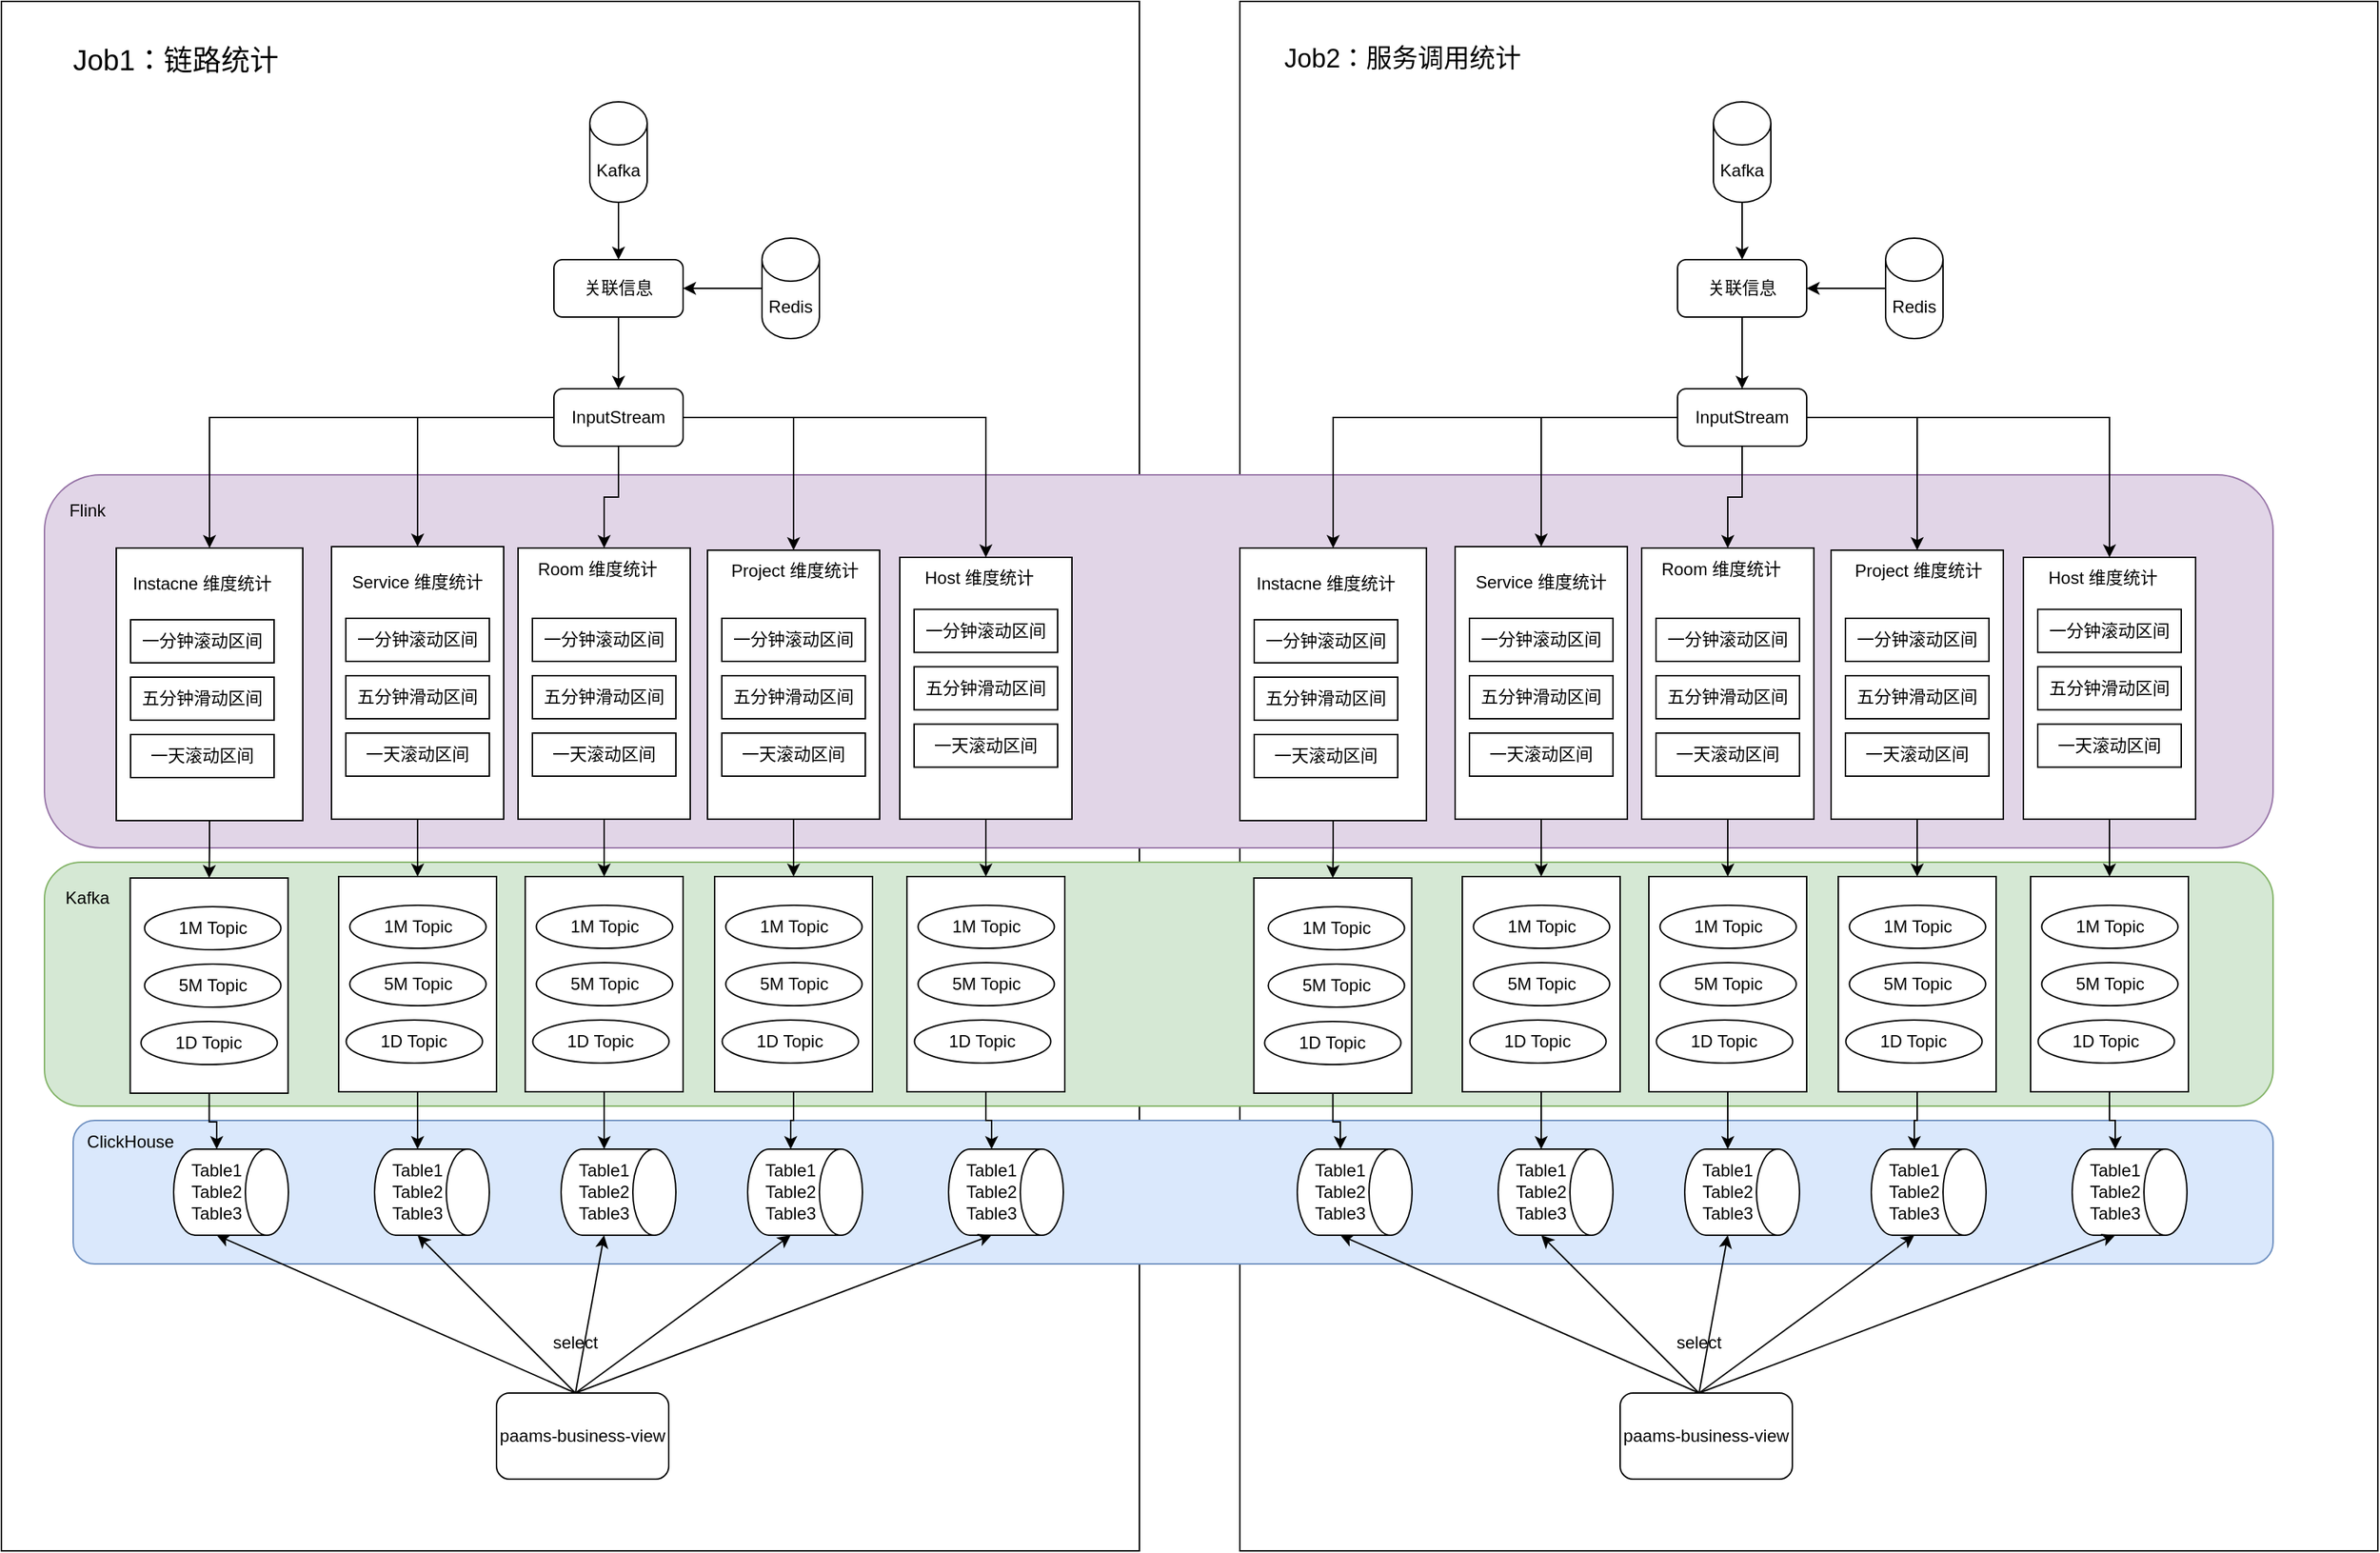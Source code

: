 <mxfile version="26.1.1">
  <diagram name="第 1 页" id="CsmVNthw5Pach-uJiGhg">
    <mxGraphModel dx="3021" dy="1175" grid="1" gridSize="10" guides="1" tooltips="1" connect="1" arrows="1" fold="1" page="1" pageScale="1" pageWidth="827" pageHeight="1169" math="0" shadow="0">
      <root>
        <mxCell id="0" />
        <mxCell id="1" parent="0" />
        <mxCell id="d3hysCNAhfZ4Tvbttm1y-117" value="" style="rounded=0;whiteSpace=wrap;html=1;" vertex="1" parent="1">
          <mxGeometry x="40" y="30" width="793" height="1080" as="geometry" />
        </mxCell>
        <mxCell id="d3hysCNAhfZ4Tvbttm1y-116" value="" style="rounded=0;whiteSpace=wrap;html=1;" vertex="1" parent="1">
          <mxGeometry x="-823" y="30" width="793" height="1080" as="geometry" />
        </mxCell>
        <mxCell id="d3hysCNAhfZ4Tvbttm1y-2" value="" style="rounded=1;whiteSpace=wrap;html=1;fillColor=#dae8fc;strokeColor=#6c8ebf;" vertex="1" parent="1">
          <mxGeometry x="-773" y="810" width="1533" height="100" as="geometry" />
        </mxCell>
        <mxCell id="d3hysCNAhfZ4Tvbttm1y-1" value="" style="rounded=1;whiteSpace=wrap;html=1;fillColor=#d5e8d4;strokeColor=#82b366;" vertex="1" parent="1">
          <mxGeometry x="-793" y="630" width="1553" height="170" as="geometry" />
        </mxCell>
        <mxCell id="d3hysCNAhfZ4Tvbttm1y-3" value="" style="rounded=1;whiteSpace=wrap;html=1;fillColor=#e1d5e7;strokeColor=#9673a6;" vertex="1" parent="1">
          <mxGeometry x="-793" y="360" width="1553" height="260" as="geometry" />
        </mxCell>
        <mxCell id="Z5-1r_VYY9yfkDdFCzC5-3" style="edgeStyle=orthogonalEdgeStyle;rounded=0;orthogonalLoop=1;jettySize=auto;html=1;entryX=0.5;entryY=0;entryDx=0;entryDy=0;" parent="1" source="Z5-1r_VYY9yfkDdFCzC5-2" target="Z5-1r_VYY9yfkDdFCzC5-4" edge="1">
          <mxGeometry relative="1" as="geometry">
            <mxPoint x="390" y="210" as="targetPoint" />
          </mxGeometry>
        </mxCell>
        <mxCell id="Z5-1r_VYY9yfkDdFCzC5-2" value="Kafka" style="shape=cylinder3;whiteSpace=wrap;html=1;boundedLbl=1;backgroundOutline=1;size=15;rotation=0;" parent="1" vertex="1">
          <mxGeometry x="370" y="100" width="40" height="70" as="geometry" />
        </mxCell>
        <mxCell id="Z5-1r_VYY9yfkDdFCzC5-9" style="edgeStyle=orthogonalEdgeStyle;rounded=0;orthogonalLoop=1;jettySize=auto;html=1;entryX=0.5;entryY=0;entryDx=0;entryDy=0;" parent="1" source="Z5-1r_VYY9yfkDdFCzC5-4" target="Z5-1r_VYY9yfkDdFCzC5-10" edge="1">
          <mxGeometry relative="1" as="geometry">
            <mxPoint x="390" y="300" as="targetPoint" />
          </mxGeometry>
        </mxCell>
        <mxCell id="Z5-1r_VYY9yfkDdFCzC5-4" value="关联信息" style="rounded=1;whiteSpace=wrap;html=1;" parent="1" vertex="1">
          <mxGeometry x="345" y="210" width="90" height="40" as="geometry" />
        </mxCell>
        <mxCell id="Z5-1r_VYY9yfkDdFCzC5-6" style="edgeStyle=orthogonalEdgeStyle;rounded=0;orthogonalLoop=1;jettySize=auto;html=1;entryX=1;entryY=0.5;entryDx=0;entryDy=0;" parent="1" source="Z5-1r_VYY9yfkDdFCzC5-5" target="Z5-1r_VYY9yfkDdFCzC5-4" edge="1">
          <mxGeometry relative="1" as="geometry" />
        </mxCell>
        <mxCell id="Z5-1r_VYY9yfkDdFCzC5-5" value="Redis" style="shape=cylinder3;whiteSpace=wrap;html=1;boundedLbl=1;backgroundOutline=1;size=15;rotation=0;" parent="1" vertex="1">
          <mxGeometry x="490" y="195" width="40" height="70" as="geometry" />
        </mxCell>
        <mxCell id="Z5-1r_VYY9yfkDdFCzC5-49" style="edgeStyle=orthogonalEdgeStyle;rounded=0;orthogonalLoop=1;jettySize=auto;html=1;entryX=0.5;entryY=0;entryDx=0;entryDy=0;" parent="1" source="Z5-1r_VYY9yfkDdFCzC5-10" target="Z5-1r_VYY9yfkDdFCzC5-14" edge="1">
          <mxGeometry relative="1" as="geometry" />
        </mxCell>
        <mxCell id="Z5-1r_VYY9yfkDdFCzC5-50" style="edgeStyle=orthogonalEdgeStyle;rounded=0;orthogonalLoop=1;jettySize=auto;html=1;entryX=0.5;entryY=0;entryDx=0;entryDy=0;" parent="1" source="Z5-1r_VYY9yfkDdFCzC5-10" target="Z5-1r_VYY9yfkDdFCzC5-15" edge="1">
          <mxGeometry relative="1" as="geometry" />
        </mxCell>
        <mxCell id="Z5-1r_VYY9yfkDdFCzC5-51" style="edgeStyle=orthogonalEdgeStyle;rounded=0;orthogonalLoop=1;jettySize=auto;html=1;entryX=0.5;entryY=0;entryDx=0;entryDy=0;" parent="1" source="Z5-1r_VYY9yfkDdFCzC5-10" target="Z5-1r_VYY9yfkDdFCzC5-16" edge="1">
          <mxGeometry relative="1" as="geometry" />
        </mxCell>
        <mxCell id="Z5-1r_VYY9yfkDdFCzC5-52" style="edgeStyle=orthogonalEdgeStyle;rounded=0;orthogonalLoop=1;jettySize=auto;html=1;entryX=0.5;entryY=0;entryDx=0;entryDy=0;" parent="1" source="Z5-1r_VYY9yfkDdFCzC5-10" target="Z5-1r_VYY9yfkDdFCzC5-17" edge="1">
          <mxGeometry relative="1" as="geometry" />
        </mxCell>
        <mxCell id="Z5-1r_VYY9yfkDdFCzC5-53" style="edgeStyle=orthogonalEdgeStyle;rounded=0;orthogonalLoop=1;jettySize=auto;html=1;entryX=0.5;entryY=0;entryDx=0;entryDy=0;" parent="1" source="Z5-1r_VYY9yfkDdFCzC5-10" target="Z5-1r_VYY9yfkDdFCzC5-27" edge="1">
          <mxGeometry relative="1" as="geometry" />
        </mxCell>
        <mxCell id="Z5-1r_VYY9yfkDdFCzC5-10" value="InputStream" style="rounded=1;whiteSpace=wrap;html=1;" parent="1" vertex="1">
          <mxGeometry x="345" y="300" width="90" height="40" as="geometry" />
        </mxCell>
        <mxCell id="Z5-1r_VYY9yfkDdFCzC5-22" value="" style="group" parent="1" vertex="1" connectable="0">
          <mxGeometry x="40" y="411" width="130" height="390" as="geometry" />
        </mxCell>
        <mxCell id="Z5-1r_VYY9yfkDdFCzC5-86" style="edgeStyle=orthogonalEdgeStyle;rounded=0;orthogonalLoop=1;jettySize=auto;html=1;entryX=0.5;entryY=0;entryDx=0;entryDy=0;" parent="Z5-1r_VYY9yfkDdFCzC5-22" source="Z5-1r_VYY9yfkDdFCzC5-14" target="Z5-1r_VYY9yfkDdFCzC5-60" edge="1">
          <mxGeometry relative="1" as="geometry" />
        </mxCell>
        <mxCell id="Z5-1r_VYY9yfkDdFCzC5-14" value="" style="rounded=0;whiteSpace=wrap;html=1;" parent="Z5-1r_VYY9yfkDdFCzC5-22" vertex="1">
          <mxGeometry width="130" height="190" as="geometry" />
        </mxCell>
        <mxCell id="Z5-1r_VYY9yfkDdFCzC5-18" value="Instacne 维度统计" style="text;html=1;align=center;verticalAlign=middle;whiteSpace=wrap;rounded=0;" parent="Z5-1r_VYY9yfkDdFCzC5-22" vertex="1">
          <mxGeometry x="10" y="10" width="100.0" height="30" as="geometry" />
        </mxCell>
        <mxCell id="Z5-1r_VYY9yfkDdFCzC5-29" value="一分钟滚动区间" style="rounded=0;whiteSpace=wrap;html=1;" parent="Z5-1r_VYY9yfkDdFCzC5-22" vertex="1">
          <mxGeometry x="10" y="50" width="100" height="30" as="geometry" />
        </mxCell>
        <mxCell id="Z5-1r_VYY9yfkDdFCzC5-30" value="五分钟滑动区&lt;span style=&quot;color: rgba(0, 0, 0, 0); font-family: monospace; font-size: 0px; text-align: start; text-wrap-mode: nowrap;&quot;&gt;%3CmxGraphModel%3E%3Croot%3E%3CmxCell%20id%3D%220%22%2F%3E%3CmxCell%20id%3D%221%22%20parent%3D%220%22%2F%3E%3CmxCell%20id%3D%222%22%20value%3D%22%E4%B8%80%E5%88%86%E9%92%9F%E5%8C%BA%E9%97%B4%22%20style%3D%22rounded%3D0%3BwhiteSpace%3Dwrap%3Bhtml%3D1%3B%22%20vertex%3D%221%22%20parent%3D%221%22%3E%3CmxGeometry%20x%3D%2260%22%20y%3D%22460%22%20width%3D%22100%22%20height%3D%2230%22%20as%3D%22geometry%22%2F%3E%3C%2FmxCell%3E%3C%2Froot%3E%3C%2FmxGraphModel%3E&lt;/span&gt;间" style="rounded=0;whiteSpace=wrap;html=1;" parent="Z5-1r_VYY9yfkDdFCzC5-22" vertex="1">
          <mxGeometry x="10" y="90" width="100" height="30" as="geometry" />
        </mxCell>
        <mxCell id="Z5-1r_VYY9yfkDdFCzC5-36" value="一天滚动区&lt;span style=&quot;color: rgba(0, 0, 0, 0); font-family: monospace; font-size: 0px; text-align: start; text-wrap-mode: nowrap;&quot;&gt;%3CmxGraphModel%3E%3Croot%3E%3CmxCell%20id%3D%220%22%2F%3E%3CmxCell%20id%3D%221%22%20parent%3D%220%22%2F%3E%3CmxCell%20id%3D%222%22%20value%3D%22%E4%B8%80%E5%88%86%E9%92%9F%E5%8C%BA%E9%97%B4%22%20style%3D%22rounded%3D0%3BwhiteSpace%3Dwrap%3Bhtml%3D1%3B%22%20vertex%3D%221%22%20parent%3D%221%22%3E%3CmxGeometry%20x%3D%2260%22%20y%3D%22460%22%20width%3D%22100%22%20height%3D%2230%22%20as%3D%22geometry%22%2F%3E%3C%2FmxCell%3E%3C%2Froot%3E%3C%2FmxGraphModel%3E&lt;/span&gt;间" style="rounded=0;whiteSpace=wrap;html=1;" parent="Z5-1r_VYY9yfkDdFCzC5-22" vertex="1">
          <mxGeometry x="10" y="130" width="100" height="30" as="geometry" />
        </mxCell>
        <mxCell id="Z5-1r_VYY9yfkDdFCzC5-69" value="" style="group" parent="Z5-1r_VYY9yfkDdFCzC5-22" vertex="1" connectable="0">
          <mxGeometry x="9.75" y="230" width="110" height="150" as="geometry" />
        </mxCell>
        <mxCell id="Z5-1r_VYY9yfkDdFCzC5-60" value="" style="rounded=0;whiteSpace=wrap;html=1;" parent="Z5-1r_VYY9yfkDdFCzC5-69" vertex="1">
          <mxGeometry width="110" height="150" as="geometry" />
        </mxCell>
        <mxCell id="Z5-1r_VYY9yfkDdFCzC5-56" value="1M Topic" style="ellipse;whiteSpace=wrap;html=1;" parent="Z5-1r_VYY9yfkDdFCzC5-69" vertex="1">
          <mxGeometry x="10" y="20" width="95" height="30" as="geometry" />
        </mxCell>
        <mxCell id="Z5-1r_VYY9yfkDdFCzC5-58" value="5M Topic" style="ellipse;whiteSpace=wrap;html=1;" parent="Z5-1r_VYY9yfkDdFCzC5-69" vertex="1">
          <mxGeometry x="10" y="60" width="95" height="30" as="geometry" />
        </mxCell>
        <mxCell id="Z5-1r_VYY9yfkDdFCzC5-59" value="1D Topic" style="ellipse;whiteSpace=wrap;html=1;" parent="Z5-1r_VYY9yfkDdFCzC5-69" vertex="1">
          <mxGeometry x="7.5" y="100" width="95" height="30" as="geometry" />
        </mxCell>
        <mxCell id="Z5-1r_VYY9yfkDdFCzC5-23" value="" style="group" parent="1" vertex="1" connectable="0">
          <mxGeometry x="190" y="410" width="120" height="310" as="geometry" />
        </mxCell>
        <mxCell id="Z5-1r_VYY9yfkDdFCzC5-15" value="" style="rounded=0;whiteSpace=wrap;html=1;" parent="Z5-1r_VYY9yfkDdFCzC5-23" vertex="1">
          <mxGeometry width="120" height="190" as="geometry" />
        </mxCell>
        <mxCell id="Z5-1r_VYY9yfkDdFCzC5-19" value="Service 维度统计" style="text;html=1;align=center;verticalAlign=middle;whiteSpace=wrap;rounded=0;" parent="Z5-1r_VYY9yfkDdFCzC5-23" vertex="1">
          <mxGeometry x="10" y="10.164" width="100" height="30.492" as="geometry" />
        </mxCell>
        <mxCell id="Z5-1r_VYY9yfkDdFCzC5-37" value="一分钟滚动区间" style="rounded=0;whiteSpace=wrap;html=1;" parent="Z5-1r_VYY9yfkDdFCzC5-23" vertex="1">
          <mxGeometry x="10" y="50" width="100" height="30" as="geometry" />
        </mxCell>
        <mxCell id="Z5-1r_VYY9yfkDdFCzC5-38" value="五分钟滑动区&lt;span style=&quot;color: rgba(0, 0, 0, 0); font-family: monospace; font-size: 0px; text-align: start; text-wrap-mode: nowrap;&quot;&gt;%3CmxGraphModel%3E%3Croot%3E%3CmxCell%20id%3D%220%22%2F%3E%3CmxCell%20id%3D%221%22%20parent%3D%220%22%2F%3E%3CmxCell%20id%3D%222%22%20value%3D%22%E4%B8%80%E5%88%86%E9%92%9F%E5%8C%BA%E9%97%B4%22%20style%3D%22rounded%3D0%3BwhiteSpace%3Dwrap%3Bhtml%3D1%3B%22%20vertex%3D%221%22%20parent%3D%221%22%3E%3CmxGeometry%20x%3D%2260%22%20y%3D%22460%22%20width%3D%22100%22%20height%3D%2230%22%20as%3D%22geometry%22%2F%3E%3C%2FmxCell%3E%3C%2Froot%3E%3C%2FmxGraphModel%3E&lt;/span&gt;间" style="rounded=0;whiteSpace=wrap;html=1;" parent="Z5-1r_VYY9yfkDdFCzC5-23" vertex="1">
          <mxGeometry x="10" y="90" width="100" height="30" as="geometry" />
        </mxCell>
        <mxCell id="Z5-1r_VYY9yfkDdFCzC5-39" value="一天滚动区&lt;span style=&quot;color: rgba(0, 0, 0, 0); font-family: monospace; font-size: 0px; text-align: start; text-wrap-mode: nowrap;&quot;&gt;%3CmxGraphModel%3E%3Croot%3E%3CmxCell%20id%3D%220%22%2F%3E%3CmxCell%20id%3D%221%22%20parent%3D%220%22%2F%3E%3CmxCell%20id%3D%222%22%20value%3D%22%E4%B8%80%E5%88%86%E9%92%9F%E5%8C%BA%E9%97%B4%22%20style%3D%22rounded%3D0%3BwhiteSpace%3Dwrap%3Bhtml%3D1%3B%22%20vertex%3D%221%22%20parent%3D%221%22%3E%3CmxGeometry%20x%3D%2260%22%20y%3D%22460%22%20width%3D%22100%22%20height%3D%2230%22%20as%3D%22geometry%22%2F%3E%3C%2FmxCell%3E%3C%2Froot%3E%3C%2FmxGraphModel%3E&lt;/span&gt;间" style="rounded=0;whiteSpace=wrap;html=1;" parent="Z5-1r_VYY9yfkDdFCzC5-23" vertex="1">
          <mxGeometry x="10" y="130" width="100" height="30" as="geometry" />
        </mxCell>
        <mxCell id="Z5-1r_VYY9yfkDdFCzC5-24" value="" style="group" parent="1" vertex="1" connectable="0">
          <mxGeometry x="320" y="411" width="120" height="189" as="geometry" />
        </mxCell>
        <mxCell id="Z5-1r_VYY9yfkDdFCzC5-16" value="" style="rounded=0;whiteSpace=wrap;html=1;" parent="Z5-1r_VYY9yfkDdFCzC5-24" vertex="1">
          <mxGeometry width="120" height="189.0" as="geometry" />
        </mxCell>
        <mxCell id="Z5-1r_VYY9yfkDdFCzC5-20" value="Room 维度统计" style="text;html=1;align=center;verticalAlign=middle;whiteSpace=wrap;rounded=0;" parent="Z5-1r_VYY9yfkDdFCzC5-24" vertex="1">
          <mxGeometry x="5.95" y="5.577" width="99.174" height="18.59" as="geometry" />
        </mxCell>
        <mxCell id="Z5-1r_VYY9yfkDdFCzC5-40" value="一分钟滚动区间" style="rounded=0;whiteSpace=wrap;html=1;" parent="Z5-1r_VYY9yfkDdFCzC5-24" vertex="1">
          <mxGeometry x="10" y="49" width="100" height="30" as="geometry" />
        </mxCell>
        <mxCell id="Z5-1r_VYY9yfkDdFCzC5-41" value="五分钟滑动区&lt;span style=&quot;color: rgba(0, 0, 0, 0); font-family: monospace; font-size: 0px; text-align: start; text-wrap-mode: nowrap;&quot;&gt;%3CmxGraphModel%3E%3Croot%3E%3CmxCell%20id%3D%220%22%2F%3E%3CmxCell%20id%3D%221%22%20parent%3D%220%22%2F%3E%3CmxCell%20id%3D%222%22%20value%3D%22%E4%B8%80%E5%88%86%E9%92%9F%E5%8C%BA%E9%97%B4%22%20style%3D%22rounded%3D0%3BwhiteSpace%3Dwrap%3Bhtml%3D1%3B%22%20vertex%3D%221%22%20parent%3D%221%22%3E%3CmxGeometry%20x%3D%2260%22%20y%3D%22460%22%20width%3D%22100%22%20height%3D%2230%22%20as%3D%22geometry%22%2F%3E%3C%2FmxCell%3E%3C%2Froot%3E%3C%2FmxGraphModel%3E&lt;/span&gt;间" style="rounded=0;whiteSpace=wrap;html=1;" parent="Z5-1r_VYY9yfkDdFCzC5-24" vertex="1">
          <mxGeometry x="10" y="89" width="100" height="30" as="geometry" />
        </mxCell>
        <mxCell id="Z5-1r_VYY9yfkDdFCzC5-42" value="一天滚动区&lt;span style=&quot;color: rgba(0, 0, 0, 0); font-family: monospace; font-size: 0px; text-align: start; text-wrap-mode: nowrap;&quot;&gt;%3CmxGraphModel%3E%3Croot%3E%3CmxCell%20id%3D%220%22%2F%3E%3CmxCell%20id%3D%221%22%20parent%3D%220%22%2F%3E%3CmxCell%20id%3D%222%22%20value%3D%22%E4%B8%80%E5%88%86%E9%92%9F%E5%8C%BA%E9%97%B4%22%20style%3D%22rounded%3D0%3BwhiteSpace%3Dwrap%3Bhtml%3D1%3B%22%20vertex%3D%221%22%20parent%3D%221%22%3E%3CmxGeometry%20x%3D%2260%22%20y%3D%22460%22%20width%3D%22100%22%20height%3D%2230%22%20as%3D%22geometry%22%2F%3E%3C%2FmxCell%3E%3C%2Froot%3E%3C%2FmxGraphModel%3E&lt;/span&gt;间" style="rounded=0;whiteSpace=wrap;html=1;" parent="Z5-1r_VYY9yfkDdFCzC5-24" vertex="1">
          <mxGeometry x="10" y="129" width="100" height="30" as="geometry" />
        </mxCell>
        <mxCell id="Z5-1r_VYY9yfkDdFCzC5-25" value="" style="group" parent="1" vertex="1" connectable="0">
          <mxGeometry x="452" y="412.5" width="120" height="187.5" as="geometry" />
        </mxCell>
        <mxCell id="Z5-1r_VYY9yfkDdFCzC5-17" value="" style="rounded=0;whiteSpace=wrap;html=1;" parent="Z5-1r_VYY9yfkDdFCzC5-25" vertex="1">
          <mxGeometry width="120" height="187.5" as="geometry" />
        </mxCell>
        <mxCell id="Z5-1r_VYY9yfkDdFCzC5-21" value="Project 维度统计" style="text;html=1;align=center;verticalAlign=middle;whiteSpace=wrap;rounded=0;" parent="Z5-1r_VYY9yfkDdFCzC5-25" vertex="1">
          <mxGeometry x="11.803" y="5.533" width="98.361" height="18.443" as="geometry" />
        </mxCell>
        <mxCell id="Z5-1r_VYY9yfkDdFCzC5-43" value="一分钟滚动区间" style="rounded=0;whiteSpace=wrap;html=1;" parent="Z5-1r_VYY9yfkDdFCzC5-25" vertex="1">
          <mxGeometry x="10" y="47.5" width="100" height="30" as="geometry" />
        </mxCell>
        <mxCell id="Z5-1r_VYY9yfkDdFCzC5-44" value="五分钟滑动区&lt;span style=&quot;color: rgba(0, 0, 0, 0); font-family: monospace; font-size: 0px; text-align: start; text-wrap-mode: nowrap;&quot;&gt;%3CmxGraphModel%3E%3Croot%3E%3CmxCell%20id%3D%220%22%2F%3E%3CmxCell%20id%3D%221%22%20parent%3D%220%22%2F%3E%3CmxCell%20id%3D%222%22%20value%3D%22%E4%B8%80%E5%88%86%E9%92%9F%E5%8C%BA%E9%97%B4%22%20style%3D%22rounded%3D0%3BwhiteSpace%3Dwrap%3Bhtml%3D1%3B%22%20vertex%3D%221%22%20parent%3D%221%22%3E%3CmxGeometry%20x%3D%2260%22%20y%3D%22460%22%20width%3D%22100%22%20height%3D%2230%22%20as%3D%22geometry%22%2F%3E%3C%2FmxCell%3E%3C%2Froot%3E%3C%2FmxGraphModel%3E&lt;/span&gt;间" style="rounded=0;whiteSpace=wrap;html=1;" parent="Z5-1r_VYY9yfkDdFCzC5-25" vertex="1">
          <mxGeometry x="10" y="87.5" width="100" height="30" as="geometry" />
        </mxCell>
        <mxCell id="Z5-1r_VYY9yfkDdFCzC5-45" value="一天滚动区&lt;span style=&quot;color: rgba(0, 0, 0, 0); font-family: monospace; font-size: 0px; text-align: start; text-wrap-mode: nowrap;&quot;&gt;%3CmxGraphModel%3E%3Croot%3E%3CmxCell%20id%3D%220%22%2F%3E%3CmxCell%20id%3D%221%22%20parent%3D%220%22%2F%3E%3CmxCell%20id%3D%222%22%20value%3D%22%E4%B8%80%E5%88%86%E9%92%9F%E5%8C%BA%E9%97%B4%22%20style%3D%22rounded%3D0%3BwhiteSpace%3Dwrap%3Bhtml%3D1%3B%22%20vertex%3D%221%22%20parent%3D%221%22%3E%3CmxGeometry%20x%3D%2260%22%20y%3D%22460%22%20width%3D%22100%22%20height%3D%2230%22%20as%3D%22geometry%22%2F%3E%3C%2FmxCell%3E%3C%2Froot%3E%3C%2FmxGraphModel%3E&lt;/span&gt;间" style="rounded=0;whiteSpace=wrap;html=1;" parent="Z5-1r_VYY9yfkDdFCzC5-25" vertex="1">
          <mxGeometry x="10" y="127.5" width="100" height="30" as="geometry" />
        </mxCell>
        <mxCell id="Z5-1r_VYY9yfkDdFCzC5-26" value="" style="group" parent="1" vertex="1" connectable="0">
          <mxGeometry x="586" y="417.5" width="120" height="182.5" as="geometry" />
        </mxCell>
        <mxCell id="Z5-1r_VYY9yfkDdFCzC5-27" value="" style="rounded=0;whiteSpace=wrap;html=1;" parent="Z5-1r_VYY9yfkDdFCzC5-26" vertex="1">
          <mxGeometry width="120" height="182.5" as="geometry" />
        </mxCell>
        <mxCell id="Z5-1r_VYY9yfkDdFCzC5-28" value="Host 维度统计" style="text;html=1;align=center;verticalAlign=middle;whiteSpace=wrap;rounded=0;" parent="Z5-1r_VYY9yfkDdFCzC5-26" vertex="1">
          <mxGeometry x="5.95" y="5.385" width="99.174" height="17.951" as="geometry" />
        </mxCell>
        <mxCell id="Z5-1r_VYY9yfkDdFCzC5-46" value="一分钟滚动区间" style="rounded=0;whiteSpace=wrap;html=1;" parent="Z5-1r_VYY9yfkDdFCzC5-26" vertex="1">
          <mxGeometry x="10" y="36.25" width="100" height="30" as="geometry" />
        </mxCell>
        <mxCell id="Z5-1r_VYY9yfkDdFCzC5-47" value="五分钟滑动区&lt;span style=&quot;color: rgba(0, 0, 0, 0); font-family: monospace; font-size: 0px; text-align: start; text-wrap-mode: nowrap;&quot;&gt;%3CmxGraphModel%3E%3Croot%3E%3CmxCell%20id%3D%220%22%2F%3E%3CmxCell%20id%3D%221%22%20parent%3D%220%22%2F%3E%3CmxCell%20id%3D%222%22%20value%3D%22%E4%B8%80%E5%88%86%E9%92%9F%E5%8C%BA%E9%97%B4%22%20style%3D%22rounded%3D0%3BwhiteSpace%3Dwrap%3Bhtml%3D1%3B%22%20vertex%3D%221%22%20parent%3D%221%22%3E%3CmxGeometry%20x%3D%2260%22%20y%3D%22460%22%20width%3D%22100%22%20height%3D%2230%22%20as%3D%22geometry%22%2F%3E%3C%2FmxCell%3E%3C%2Froot%3E%3C%2FmxGraphModel%3E&lt;/span&gt;间" style="rounded=0;whiteSpace=wrap;html=1;" parent="Z5-1r_VYY9yfkDdFCzC5-26" vertex="1">
          <mxGeometry x="10" y="76.25" width="100" height="30" as="geometry" />
        </mxCell>
        <mxCell id="Z5-1r_VYY9yfkDdFCzC5-48" value="一天滚动区&lt;span style=&quot;color: rgba(0, 0, 0, 0); font-family: monospace; font-size: 0px; text-align: start; text-wrap-mode: nowrap;&quot;&gt;%3CmxGraphModel%3E%3Croot%3E%3CmxCell%20id%3D%220%22%2F%3E%3CmxCell%20id%3D%221%22%20parent%3D%220%22%2F%3E%3CmxCell%20id%3D%222%22%20value%3D%22%E4%B8%80%E5%88%86%E9%92%9F%E5%8C%BA%E9%97%B4%22%20style%3D%22rounded%3D0%3BwhiteSpace%3Dwrap%3Bhtml%3D1%3B%22%20vertex%3D%221%22%20parent%3D%221%22%3E%3CmxGeometry%20x%3D%2260%22%20y%3D%22460%22%20width%3D%22100%22%20height%3D%2230%22%20as%3D%22geometry%22%2F%3E%3C%2FmxCell%3E%3C%2Froot%3E%3C%2FmxGraphModel%3E&lt;/span&gt;间" style="rounded=0;whiteSpace=wrap;html=1;" parent="Z5-1r_VYY9yfkDdFCzC5-26" vertex="1">
          <mxGeometry x="10" y="116.25" width="100" height="30" as="geometry" />
        </mxCell>
        <mxCell id="Z5-1r_VYY9yfkDdFCzC5-70" value="" style="group" parent="1" vertex="1" connectable="0">
          <mxGeometry x="195" y="640" width="110" height="150" as="geometry" />
        </mxCell>
        <mxCell id="Z5-1r_VYY9yfkDdFCzC5-61" value="" style="rounded=0;whiteSpace=wrap;html=1;" parent="Z5-1r_VYY9yfkDdFCzC5-70" vertex="1">
          <mxGeometry width="110" height="150" as="geometry" />
        </mxCell>
        <mxCell id="Z5-1r_VYY9yfkDdFCzC5-62" value="1M Topic" style="ellipse;whiteSpace=wrap;html=1;" parent="Z5-1r_VYY9yfkDdFCzC5-70" vertex="1">
          <mxGeometry x="7.75" y="20" width="95" height="30" as="geometry" />
        </mxCell>
        <mxCell id="Z5-1r_VYY9yfkDdFCzC5-63" value="5M Topic" style="ellipse;whiteSpace=wrap;html=1;" parent="Z5-1r_VYY9yfkDdFCzC5-70" vertex="1">
          <mxGeometry x="7.75" y="60" width="95" height="30" as="geometry" />
        </mxCell>
        <mxCell id="Z5-1r_VYY9yfkDdFCzC5-64" value="1D Topic" style="ellipse;whiteSpace=wrap;html=1;" parent="Z5-1r_VYY9yfkDdFCzC5-70" vertex="1">
          <mxGeometry x="5.25" y="100" width="95" height="30" as="geometry" />
        </mxCell>
        <mxCell id="Z5-1r_VYY9yfkDdFCzC5-71" value="" style="group" parent="1" vertex="1" connectable="0">
          <mxGeometry x="325" y="640" width="110" height="150" as="geometry" />
        </mxCell>
        <mxCell id="Z5-1r_VYY9yfkDdFCzC5-72" value="" style="rounded=0;whiteSpace=wrap;html=1;" parent="Z5-1r_VYY9yfkDdFCzC5-71" vertex="1">
          <mxGeometry width="110" height="150" as="geometry" />
        </mxCell>
        <mxCell id="Z5-1r_VYY9yfkDdFCzC5-73" value="1M Topic" style="ellipse;whiteSpace=wrap;html=1;" parent="Z5-1r_VYY9yfkDdFCzC5-71" vertex="1">
          <mxGeometry x="7.75" y="20" width="95" height="30" as="geometry" />
        </mxCell>
        <mxCell id="Z5-1r_VYY9yfkDdFCzC5-74" value="5M Topic" style="ellipse;whiteSpace=wrap;html=1;" parent="Z5-1r_VYY9yfkDdFCzC5-71" vertex="1">
          <mxGeometry x="7.75" y="60" width="95" height="30" as="geometry" />
        </mxCell>
        <mxCell id="Z5-1r_VYY9yfkDdFCzC5-75" value="1D Topic" style="ellipse;whiteSpace=wrap;html=1;" parent="Z5-1r_VYY9yfkDdFCzC5-71" vertex="1">
          <mxGeometry x="5.25" y="100" width="95" height="30" as="geometry" />
        </mxCell>
        <mxCell id="Z5-1r_VYY9yfkDdFCzC5-76" value="" style="group" parent="1" vertex="1" connectable="0">
          <mxGeometry x="457" y="640" width="110" height="150" as="geometry" />
        </mxCell>
        <mxCell id="Z5-1r_VYY9yfkDdFCzC5-77" value="" style="rounded=0;whiteSpace=wrap;html=1;" parent="Z5-1r_VYY9yfkDdFCzC5-76" vertex="1">
          <mxGeometry width="110" height="150" as="geometry" />
        </mxCell>
        <mxCell id="Z5-1r_VYY9yfkDdFCzC5-78" value="1M Topic" style="ellipse;whiteSpace=wrap;html=1;" parent="Z5-1r_VYY9yfkDdFCzC5-76" vertex="1">
          <mxGeometry x="7.75" y="20" width="95" height="30" as="geometry" />
        </mxCell>
        <mxCell id="Z5-1r_VYY9yfkDdFCzC5-79" value="5M Topic" style="ellipse;whiteSpace=wrap;html=1;" parent="Z5-1r_VYY9yfkDdFCzC5-76" vertex="1">
          <mxGeometry x="7.75" y="60" width="95" height="30" as="geometry" />
        </mxCell>
        <mxCell id="Z5-1r_VYY9yfkDdFCzC5-80" value="1D Topic" style="ellipse;whiteSpace=wrap;html=1;" parent="Z5-1r_VYY9yfkDdFCzC5-76" vertex="1">
          <mxGeometry x="5.25" y="100" width="95" height="30" as="geometry" />
        </mxCell>
        <mxCell id="Z5-1r_VYY9yfkDdFCzC5-81" value="" style="group" parent="1" vertex="1" connectable="0">
          <mxGeometry x="591" y="640" width="110" height="150" as="geometry" />
        </mxCell>
        <mxCell id="Z5-1r_VYY9yfkDdFCzC5-82" value="" style="rounded=0;whiteSpace=wrap;html=1;" parent="Z5-1r_VYY9yfkDdFCzC5-81" vertex="1">
          <mxGeometry width="110" height="150" as="geometry" />
        </mxCell>
        <mxCell id="Z5-1r_VYY9yfkDdFCzC5-83" value="1M Topic" style="ellipse;whiteSpace=wrap;html=1;" parent="Z5-1r_VYY9yfkDdFCzC5-81" vertex="1">
          <mxGeometry x="7.75" y="20" width="95" height="30" as="geometry" />
        </mxCell>
        <mxCell id="Z5-1r_VYY9yfkDdFCzC5-84" value="5M Topic" style="ellipse;whiteSpace=wrap;html=1;" parent="Z5-1r_VYY9yfkDdFCzC5-81" vertex="1">
          <mxGeometry x="7.75" y="60" width="95" height="30" as="geometry" />
        </mxCell>
        <mxCell id="Z5-1r_VYY9yfkDdFCzC5-85" value="1D Topic" style="ellipse;whiteSpace=wrap;html=1;" parent="Z5-1r_VYY9yfkDdFCzC5-81" vertex="1">
          <mxGeometry x="5.25" y="100" width="95" height="30" as="geometry" />
        </mxCell>
        <mxCell id="Z5-1r_VYY9yfkDdFCzC5-87" style="edgeStyle=orthogonalEdgeStyle;rounded=0;orthogonalLoop=1;jettySize=auto;html=1;entryX=0.5;entryY=0;entryDx=0;entryDy=0;" parent="1" source="Z5-1r_VYY9yfkDdFCzC5-15" target="Z5-1r_VYY9yfkDdFCzC5-61" edge="1">
          <mxGeometry relative="1" as="geometry" />
        </mxCell>
        <mxCell id="Z5-1r_VYY9yfkDdFCzC5-88" style="edgeStyle=orthogonalEdgeStyle;rounded=0;orthogonalLoop=1;jettySize=auto;html=1;entryX=0.5;entryY=0;entryDx=0;entryDy=0;" parent="1" source="Z5-1r_VYY9yfkDdFCzC5-16" target="Z5-1r_VYY9yfkDdFCzC5-72" edge="1">
          <mxGeometry relative="1" as="geometry" />
        </mxCell>
        <mxCell id="Z5-1r_VYY9yfkDdFCzC5-89" style="edgeStyle=orthogonalEdgeStyle;rounded=0;orthogonalLoop=1;jettySize=auto;html=1;entryX=0.5;entryY=0;entryDx=0;entryDy=0;" parent="1" source="Z5-1r_VYY9yfkDdFCzC5-17" target="Z5-1r_VYY9yfkDdFCzC5-77" edge="1">
          <mxGeometry relative="1" as="geometry" />
        </mxCell>
        <mxCell id="Z5-1r_VYY9yfkDdFCzC5-90" style="edgeStyle=orthogonalEdgeStyle;rounded=0;orthogonalLoop=1;jettySize=auto;html=1;entryX=0.5;entryY=0;entryDx=0;entryDy=0;" parent="1" source="Z5-1r_VYY9yfkDdFCzC5-27" target="Z5-1r_VYY9yfkDdFCzC5-82" edge="1">
          <mxGeometry relative="1" as="geometry" />
        </mxCell>
        <mxCell id="Z5-1r_VYY9yfkDdFCzC5-95" value="" style="group" parent="1" vertex="1" connectable="0">
          <mxGeometry x="80" y="830" width="80" height="60" as="geometry" />
        </mxCell>
        <mxCell id="Z5-1r_VYY9yfkDdFCzC5-91" value="" style="shape=cylinder3;whiteSpace=wrap;html=1;boundedLbl=1;backgroundOutline=1;size=15;rotation=90;" parent="Z5-1r_VYY9yfkDdFCzC5-95" vertex="1">
          <mxGeometry x="10" y="-10" width="60" height="80" as="geometry" />
        </mxCell>
        <mxCell id="Z5-1r_VYY9yfkDdFCzC5-92" value="Table1" style="text;html=1;align=center;verticalAlign=middle;whiteSpace=wrap;rounded=0;" parent="Z5-1r_VYY9yfkDdFCzC5-95" vertex="1">
          <mxGeometry width="60" height="30" as="geometry" />
        </mxCell>
        <mxCell id="Z5-1r_VYY9yfkDdFCzC5-93" value="Table2" style="text;html=1;align=center;verticalAlign=middle;whiteSpace=wrap;rounded=0;" parent="Z5-1r_VYY9yfkDdFCzC5-95" vertex="1">
          <mxGeometry y="15" width="60" height="30" as="geometry" />
        </mxCell>
        <mxCell id="Z5-1r_VYY9yfkDdFCzC5-94" value="Table3" style="text;html=1;align=center;verticalAlign=middle;whiteSpace=wrap;rounded=0;" parent="Z5-1r_VYY9yfkDdFCzC5-95" vertex="1">
          <mxGeometry y="30" width="60" height="30" as="geometry" />
        </mxCell>
        <mxCell id="Z5-1r_VYY9yfkDdFCzC5-97" value="" style="group" parent="1" vertex="1" connectable="0">
          <mxGeometry x="220" y="830" width="80" height="60" as="geometry" />
        </mxCell>
        <mxCell id="Z5-1r_VYY9yfkDdFCzC5-98" value="" style="shape=cylinder3;whiteSpace=wrap;html=1;boundedLbl=1;backgroundOutline=1;size=15;rotation=90;" parent="Z5-1r_VYY9yfkDdFCzC5-97" vertex="1">
          <mxGeometry x="10" y="-10" width="60" height="80" as="geometry" />
        </mxCell>
        <mxCell id="Z5-1r_VYY9yfkDdFCzC5-99" value="Table1" style="text;html=1;align=center;verticalAlign=middle;whiteSpace=wrap;rounded=0;" parent="Z5-1r_VYY9yfkDdFCzC5-97" vertex="1">
          <mxGeometry width="60" height="30" as="geometry" />
        </mxCell>
        <mxCell id="Z5-1r_VYY9yfkDdFCzC5-100" value="Table2" style="text;html=1;align=center;verticalAlign=middle;whiteSpace=wrap;rounded=0;" parent="Z5-1r_VYY9yfkDdFCzC5-97" vertex="1">
          <mxGeometry y="15" width="60" height="30" as="geometry" />
        </mxCell>
        <mxCell id="Z5-1r_VYY9yfkDdFCzC5-101" value="Table3" style="text;html=1;align=center;verticalAlign=middle;whiteSpace=wrap;rounded=0;" parent="Z5-1r_VYY9yfkDdFCzC5-97" vertex="1">
          <mxGeometry y="30" width="60" height="30" as="geometry" />
        </mxCell>
        <mxCell id="Z5-1r_VYY9yfkDdFCzC5-107" value="" style="group" parent="1" vertex="1" connectable="0">
          <mxGeometry x="350" y="830" width="80" height="60" as="geometry" />
        </mxCell>
        <mxCell id="Z5-1r_VYY9yfkDdFCzC5-108" value="" style="shape=cylinder3;whiteSpace=wrap;html=1;boundedLbl=1;backgroundOutline=1;size=15;rotation=90;" parent="Z5-1r_VYY9yfkDdFCzC5-107" vertex="1">
          <mxGeometry x="10" y="-10" width="60" height="80" as="geometry" />
        </mxCell>
        <mxCell id="Z5-1r_VYY9yfkDdFCzC5-109" value="Table1" style="text;html=1;align=center;verticalAlign=middle;whiteSpace=wrap;rounded=0;" parent="Z5-1r_VYY9yfkDdFCzC5-107" vertex="1">
          <mxGeometry width="60" height="30" as="geometry" />
        </mxCell>
        <mxCell id="Z5-1r_VYY9yfkDdFCzC5-110" value="Table2" style="text;html=1;align=center;verticalAlign=middle;whiteSpace=wrap;rounded=0;" parent="Z5-1r_VYY9yfkDdFCzC5-107" vertex="1">
          <mxGeometry y="15" width="60" height="30" as="geometry" />
        </mxCell>
        <mxCell id="Z5-1r_VYY9yfkDdFCzC5-111" value="Table3" style="text;html=1;align=center;verticalAlign=middle;whiteSpace=wrap;rounded=0;" parent="Z5-1r_VYY9yfkDdFCzC5-107" vertex="1">
          <mxGeometry y="30" width="60" height="30" as="geometry" />
        </mxCell>
        <mxCell id="Z5-1r_VYY9yfkDdFCzC5-112" value="" style="group" parent="1" vertex="1" connectable="0">
          <mxGeometry x="480" y="830" width="80" height="60" as="geometry" />
        </mxCell>
        <mxCell id="Z5-1r_VYY9yfkDdFCzC5-113" value="" style="shape=cylinder3;whiteSpace=wrap;html=1;boundedLbl=1;backgroundOutline=1;size=15;rotation=90;" parent="Z5-1r_VYY9yfkDdFCzC5-112" vertex="1">
          <mxGeometry x="10" y="-10" width="60" height="80" as="geometry" />
        </mxCell>
        <mxCell id="Z5-1r_VYY9yfkDdFCzC5-114" value="Table1" style="text;html=1;align=center;verticalAlign=middle;whiteSpace=wrap;rounded=0;" parent="Z5-1r_VYY9yfkDdFCzC5-112" vertex="1">
          <mxGeometry width="60" height="30" as="geometry" />
        </mxCell>
        <mxCell id="Z5-1r_VYY9yfkDdFCzC5-115" value="Table2" style="text;html=1;align=center;verticalAlign=middle;whiteSpace=wrap;rounded=0;" parent="Z5-1r_VYY9yfkDdFCzC5-112" vertex="1">
          <mxGeometry y="15" width="60" height="30" as="geometry" />
        </mxCell>
        <mxCell id="Z5-1r_VYY9yfkDdFCzC5-116" value="Table3" style="text;html=1;align=center;verticalAlign=middle;whiteSpace=wrap;rounded=0;" parent="Z5-1r_VYY9yfkDdFCzC5-112" vertex="1">
          <mxGeometry y="30" width="60" height="30" as="geometry" />
        </mxCell>
        <mxCell id="Z5-1r_VYY9yfkDdFCzC5-117" value="" style="group" parent="1" vertex="1" connectable="0">
          <mxGeometry x="620" y="830" width="80" height="60" as="geometry" />
        </mxCell>
        <mxCell id="Z5-1r_VYY9yfkDdFCzC5-118" value="" style="shape=cylinder3;whiteSpace=wrap;html=1;boundedLbl=1;backgroundOutline=1;size=15;rotation=90;" parent="Z5-1r_VYY9yfkDdFCzC5-117" vertex="1">
          <mxGeometry x="10" y="-10" width="60" height="80" as="geometry" />
        </mxCell>
        <mxCell id="Z5-1r_VYY9yfkDdFCzC5-119" value="Table1" style="text;html=1;align=center;verticalAlign=middle;whiteSpace=wrap;rounded=0;" parent="Z5-1r_VYY9yfkDdFCzC5-117" vertex="1">
          <mxGeometry width="60" height="30" as="geometry" />
        </mxCell>
        <mxCell id="Z5-1r_VYY9yfkDdFCzC5-120" value="Table2" style="text;html=1;align=center;verticalAlign=middle;whiteSpace=wrap;rounded=0;" parent="Z5-1r_VYY9yfkDdFCzC5-117" vertex="1">
          <mxGeometry y="15" width="60" height="30" as="geometry" />
        </mxCell>
        <mxCell id="Z5-1r_VYY9yfkDdFCzC5-121" value="Table3" style="text;html=1;align=center;verticalAlign=middle;whiteSpace=wrap;rounded=0;" parent="Z5-1r_VYY9yfkDdFCzC5-117" vertex="1">
          <mxGeometry y="30" width="60" height="30" as="geometry" />
        </mxCell>
        <mxCell id="Z5-1r_VYY9yfkDdFCzC5-122" style="edgeStyle=orthogonalEdgeStyle;rounded=0;orthogonalLoop=1;jettySize=auto;html=1;entryX=0.5;entryY=0;entryDx=0;entryDy=0;" parent="1" source="Z5-1r_VYY9yfkDdFCzC5-60" target="Z5-1r_VYY9yfkDdFCzC5-92" edge="1">
          <mxGeometry relative="1" as="geometry" />
        </mxCell>
        <mxCell id="Z5-1r_VYY9yfkDdFCzC5-123" style="edgeStyle=orthogonalEdgeStyle;rounded=0;orthogonalLoop=1;jettySize=auto;html=1;entryX=0.5;entryY=0;entryDx=0;entryDy=0;" parent="1" source="Z5-1r_VYY9yfkDdFCzC5-61" target="Z5-1r_VYY9yfkDdFCzC5-99" edge="1">
          <mxGeometry relative="1" as="geometry" />
        </mxCell>
        <mxCell id="Z5-1r_VYY9yfkDdFCzC5-124" style="edgeStyle=orthogonalEdgeStyle;rounded=0;orthogonalLoop=1;jettySize=auto;html=1;entryX=0.5;entryY=0;entryDx=0;entryDy=0;" parent="1" source="Z5-1r_VYY9yfkDdFCzC5-72" target="Z5-1r_VYY9yfkDdFCzC5-109" edge="1">
          <mxGeometry relative="1" as="geometry" />
        </mxCell>
        <mxCell id="Z5-1r_VYY9yfkDdFCzC5-125" style="edgeStyle=orthogonalEdgeStyle;rounded=0;orthogonalLoop=1;jettySize=auto;html=1;entryX=0.5;entryY=0;entryDx=0;entryDy=0;" parent="1" source="Z5-1r_VYY9yfkDdFCzC5-77" target="Z5-1r_VYY9yfkDdFCzC5-114" edge="1">
          <mxGeometry relative="1" as="geometry" />
        </mxCell>
        <mxCell id="Z5-1r_VYY9yfkDdFCzC5-126" style="edgeStyle=orthogonalEdgeStyle;rounded=0;orthogonalLoop=1;jettySize=auto;html=1;entryX=0.5;entryY=0;entryDx=0;entryDy=0;" parent="1" source="Z5-1r_VYY9yfkDdFCzC5-82" target="Z5-1r_VYY9yfkDdFCzC5-119" edge="1">
          <mxGeometry relative="1" as="geometry" />
        </mxCell>
        <mxCell id="Z5-1r_VYY9yfkDdFCzC5-129" value="paams-business-view" style="rounded=1;whiteSpace=wrap;html=1;" parent="1" vertex="1">
          <mxGeometry x="305" y="1000" width="120" height="60" as="geometry" />
        </mxCell>
        <mxCell id="Z5-1r_VYY9yfkDdFCzC5-136" value="" style="endArrow=classic;html=1;rounded=0;entryX=0.5;entryY=1;entryDx=0;entryDy=0;" parent="1" target="Z5-1r_VYY9yfkDdFCzC5-94" edge="1">
          <mxGeometry width="50" height="50" relative="1" as="geometry">
            <mxPoint x="360" y="1000" as="sourcePoint" />
            <mxPoint x="410" y="950" as="targetPoint" />
          </mxGeometry>
        </mxCell>
        <mxCell id="Z5-1r_VYY9yfkDdFCzC5-137" value="" style="endArrow=classic;html=1;rounded=0;entryX=0.5;entryY=1;entryDx=0;entryDy=0;" parent="1" target="Z5-1r_VYY9yfkDdFCzC5-101" edge="1">
          <mxGeometry width="50" height="50" relative="1" as="geometry">
            <mxPoint x="360" y="1000" as="sourcePoint" />
            <mxPoint x="410" y="950" as="targetPoint" />
          </mxGeometry>
        </mxCell>
        <mxCell id="Z5-1r_VYY9yfkDdFCzC5-138" value="" style="endArrow=classic;html=1;rounded=0;entryX=0.5;entryY=1;entryDx=0;entryDy=0;" parent="1" target="Z5-1r_VYY9yfkDdFCzC5-111" edge="1">
          <mxGeometry width="50" height="50" relative="1" as="geometry">
            <mxPoint x="360" y="1000" as="sourcePoint" />
            <mxPoint x="410" y="950" as="targetPoint" />
          </mxGeometry>
        </mxCell>
        <mxCell id="Z5-1r_VYY9yfkDdFCzC5-139" value="" style="endArrow=classic;html=1;rounded=0;entryX=0.5;entryY=1;entryDx=0;entryDy=0;" parent="1" target="Z5-1r_VYY9yfkDdFCzC5-116" edge="1">
          <mxGeometry width="50" height="50" relative="1" as="geometry">
            <mxPoint x="360" y="1000" as="sourcePoint" />
            <mxPoint x="450" y="950" as="targetPoint" />
          </mxGeometry>
        </mxCell>
        <mxCell id="Z5-1r_VYY9yfkDdFCzC5-140" value="" style="endArrow=classic;html=1;rounded=0;entryX=0.5;entryY=1;entryDx=0;entryDy=0;" parent="1" target="Z5-1r_VYY9yfkDdFCzC5-121" edge="1">
          <mxGeometry width="50" height="50" relative="1" as="geometry">
            <mxPoint x="360" y="1000" as="sourcePoint" />
            <mxPoint x="610" y="940" as="targetPoint" />
          </mxGeometry>
        </mxCell>
        <mxCell id="Z5-1r_VYY9yfkDdFCzC5-141" value="select" style="text;html=1;align=center;verticalAlign=middle;whiteSpace=wrap;rounded=0;" parent="1" vertex="1">
          <mxGeometry x="330" y="950" width="60" height="30" as="geometry" />
        </mxCell>
        <mxCell id="d3hysCNAhfZ4Tvbttm1y-4" style="edgeStyle=orthogonalEdgeStyle;rounded=0;orthogonalLoop=1;jettySize=auto;html=1;entryX=0.5;entryY=0;entryDx=0;entryDy=0;" edge="1" parent="1" source="d3hysCNAhfZ4Tvbttm1y-5" target="d3hysCNAhfZ4Tvbttm1y-7">
          <mxGeometry relative="1" as="geometry">
            <mxPoint x="-393" y="210" as="targetPoint" />
          </mxGeometry>
        </mxCell>
        <mxCell id="d3hysCNAhfZ4Tvbttm1y-5" value="Kafka" style="shape=cylinder3;whiteSpace=wrap;html=1;boundedLbl=1;backgroundOutline=1;size=15;rotation=0;" vertex="1" parent="1">
          <mxGeometry x="-413" y="100" width="40" height="70" as="geometry" />
        </mxCell>
        <mxCell id="d3hysCNAhfZ4Tvbttm1y-6" style="edgeStyle=orthogonalEdgeStyle;rounded=0;orthogonalLoop=1;jettySize=auto;html=1;entryX=0.5;entryY=0;entryDx=0;entryDy=0;" edge="1" parent="1" source="d3hysCNAhfZ4Tvbttm1y-7" target="d3hysCNAhfZ4Tvbttm1y-15">
          <mxGeometry relative="1" as="geometry">
            <mxPoint x="-393" y="300" as="targetPoint" />
          </mxGeometry>
        </mxCell>
        <mxCell id="d3hysCNAhfZ4Tvbttm1y-7" value="关联信息" style="rounded=1;whiteSpace=wrap;html=1;" vertex="1" parent="1">
          <mxGeometry x="-438" y="210" width="90" height="40" as="geometry" />
        </mxCell>
        <mxCell id="d3hysCNAhfZ4Tvbttm1y-8" style="edgeStyle=orthogonalEdgeStyle;rounded=0;orthogonalLoop=1;jettySize=auto;html=1;entryX=1;entryY=0.5;entryDx=0;entryDy=0;" edge="1" parent="1" source="d3hysCNAhfZ4Tvbttm1y-9" target="d3hysCNAhfZ4Tvbttm1y-7">
          <mxGeometry relative="1" as="geometry" />
        </mxCell>
        <mxCell id="d3hysCNAhfZ4Tvbttm1y-9" value="Redis" style="shape=cylinder3;whiteSpace=wrap;html=1;boundedLbl=1;backgroundOutline=1;size=15;rotation=0;" vertex="1" parent="1">
          <mxGeometry x="-293" y="195" width="40" height="70" as="geometry" />
        </mxCell>
        <mxCell id="d3hysCNAhfZ4Tvbttm1y-10" style="edgeStyle=orthogonalEdgeStyle;rounded=0;orthogonalLoop=1;jettySize=auto;html=1;entryX=0.5;entryY=0;entryDx=0;entryDy=0;" edge="1" parent="1" source="d3hysCNAhfZ4Tvbttm1y-15" target="d3hysCNAhfZ4Tvbttm1y-18">
          <mxGeometry relative="1" as="geometry" />
        </mxCell>
        <mxCell id="d3hysCNAhfZ4Tvbttm1y-11" style="edgeStyle=orthogonalEdgeStyle;rounded=0;orthogonalLoop=1;jettySize=auto;html=1;entryX=0.5;entryY=0;entryDx=0;entryDy=0;" edge="1" parent="1" source="d3hysCNAhfZ4Tvbttm1y-15" target="d3hysCNAhfZ4Tvbttm1y-29">
          <mxGeometry relative="1" as="geometry" />
        </mxCell>
        <mxCell id="d3hysCNAhfZ4Tvbttm1y-12" style="edgeStyle=orthogonalEdgeStyle;rounded=0;orthogonalLoop=1;jettySize=auto;html=1;entryX=0.5;entryY=0;entryDx=0;entryDy=0;" edge="1" parent="1" source="d3hysCNAhfZ4Tvbttm1y-15" target="d3hysCNAhfZ4Tvbttm1y-35">
          <mxGeometry relative="1" as="geometry" />
        </mxCell>
        <mxCell id="d3hysCNAhfZ4Tvbttm1y-13" style="edgeStyle=orthogonalEdgeStyle;rounded=0;orthogonalLoop=1;jettySize=auto;html=1;entryX=0.5;entryY=0;entryDx=0;entryDy=0;" edge="1" parent="1" source="d3hysCNAhfZ4Tvbttm1y-15" target="d3hysCNAhfZ4Tvbttm1y-41">
          <mxGeometry relative="1" as="geometry" />
        </mxCell>
        <mxCell id="d3hysCNAhfZ4Tvbttm1y-14" style="edgeStyle=orthogonalEdgeStyle;rounded=0;orthogonalLoop=1;jettySize=auto;html=1;entryX=0.5;entryY=0;entryDx=0;entryDy=0;" edge="1" parent="1" source="d3hysCNAhfZ4Tvbttm1y-15" target="d3hysCNAhfZ4Tvbttm1y-47">
          <mxGeometry relative="1" as="geometry" />
        </mxCell>
        <mxCell id="d3hysCNAhfZ4Tvbttm1y-15" value="InputStream" style="rounded=1;whiteSpace=wrap;html=1;" vertex="1" parent="1">
          <mxGeometry x="-438" y="300" width="90" height="40" as="geometry" />
        </mxCell>
        <mxCell id="d3hysCNAhfZ4Tvbttm1y-16" value="" style="group" vertex="1" connectable="0" parent="1">
          <mxGeometry x="-743" y="411" width="130" height="390" as="geometry" />
        </mxCell>
        <mxCell id="d3hysCNAhfZ4Tvbttm1y-17" style="edgeStyle=orthogonalEdgeStyle;rounded=0;orthogonalLoop=1;jettySize=auto;html=1;entryX=0.5;entryY=0;entryDx=0;entryDy=0;" edge="1" parent="d3hysCNAhfZ4Tvbttm1y-16" source="d3hysCNAhfZ4Tvbttm1y-18" target="d3hysCNAhfZ4Tvbttm1y-24">
          <mxGeometry relative="1" as="geometry" />
        </mxCell>
        <mxCell id="d3hysCNAhfZ4Tvbttm1y-18" value="" style="rounded=0;whiteSpace=wrap;html=1;" vertex="1" parent="d3hysCNAhfZ4Tvbttm1y-16">
          <mxGeometry width="130" height="190" as="geometry" />
        </mxCell>
        <mxCell id="d3hysCNAhfZ4Tvbttm1y-19" value="Instacne 维度统计" style="text;html=1;align=center;verticalAlign=middle;whiteSpace=wrap;rounded=0;" vertex="1" parent="d3hysCNAhfZ4Tvbttm1y-16">
          <mxGeometry x="10" y="10" width="100.0" height="30" as="geometry" />
        </mxCell>
        <mxCell id="d3hysCNAhfZ4Tvbttm1y-20" value="一分钟滚动区间" style="rounded=0;whiteSpace=wrap;html=1;" vertex="1" parent="d3hysCNAhfZ4Tvbttm1y-16">
          <mxGeometry x="10" y="50" width="100" height="30" as="geometry" />
        </mxCell>
        <mxCell id="d3hysCNAhfZ4Tvbttm1y-21" value="五分钟滑动区&lt;span style=&quot;color: rgba(0, 0, 0, 0); font-family: monospace; font-size: 0px; text-align: start; text-wrap-mode: nowrap;&quot;&gt;%3CmxGraphModel%3E%3Croot%3E%3CmxCell%20id%3D%220%22%2F%3E%3CmxCell%20id%3D%221%22%20parent%3D%220%22%2F%3E%3CmxCell%20id%3D%222%22%20value%3D%22%E4%B8%80%E5%88%86%E9%92%9F%E5%8C%BA%E9%97%B4%22%20style%3D%22rounded%3D0%3BwhiteSpace%3Dwrap%3Bhtml%3D1%3B%22%20vertex%3D%221%22%20parent%3D%221%22%3E%3CmxGeometry%20x%3D%2260%22%20y%3D%22460%22%20width%3D%22100%22%20height%3D%2230%22%20as%3D%22geometry%22%2F%3E%3C%2FmxCell%3E%3C%2Froot%3E%3C%2FmxGraphModel%3E&lt;/span&gt;间" style="rounded=0;whiteSpace=wrap;html=1;" vertex="1" parent="d3hysCNAhfZ4Tvbttm1y-16">
          <mxGeometry x="10" y="90" width="100" height="30" as="geometry" />
        </mxCell>
        <mxCell id="d3hysCNAhfZ4Tvbttm1y-22" value="一天滚动区&lt;span style=&quot;color: rgba(0, 0, 0, 0); font-family: monospace; font-size: 0px; text-align: start; text-wrap-mode: nowrap;&quot;&gt;%3CmxGraphModel%3E%3Croot%3E%3CmxCell%20id%3D%220%22%2F%3E%3CmxCell%20id%3D%221%22%20parent%3D%220%22%2F%3E%3CmxCell%20id%3D%222%22%20value%3D%22%E4%B8%80%E5%88%86%E9%92%9F%E5%8C%BA%E9%97%B4%22%20style%3D%22rounded%3D0%3BwhiteSpace%3Dwrap%3Bhtml%3D1%3B%22%20vertex%3D%221%22%20parent%3D%221%22%3E%3CmxGeometry%20x%3D%2260%22%20y%3D%22460%22%20width%3D%22100%22%20height%3D%2230%22%20as%3D%22geometry%22%2F%3E%3C%2FmxCell%3E%3C%2Froot%3E%3C%2FmxGraphModel%3E&lt;/span&gt;间" style="rounded=0;whiteSpace=wrap;html=1;" vertex="1" parent="d3hysCNAhfZ4Tvbttm1y-16">
          <mxGeometry x="10" y="130" width="100" height="30" as="geometry" />
        </mxCell>
        <mxCell id="d3hysCNAhfZ4Tvbttm1y-23" value="" style="group" vertex="1" connectable="0" parent="d3hysCNAhfZ4Tvbttm1y-16">
          <mxGeometry x="9.75" y="230" width="110" height="150" as="geometry" />
        </mxCell>
        <mxCell id="d3hysCNAhfZ4Tvbttm1y-24" value="" style="rounded=0;whiteSpace=wrap;html=1;" vertex="1" parent="d3hysCNAhfZ4Tvbttm1y-23">
          <mxGeometry width="110" height="150" as="geometry" />
        </mxCell>
        <mxCell id="d3hysCNAhfZ4Tvbttm1y-25" value="1M Topic" style="ellipse;whiteSpace=wrap;html=1;" vertex="1" parent="d3hysCNAhfZ4Tvbttm1y-23">
          <mxGeometry x="10" y="20" width="95" height="30" as="geometry" />
        </mxCell>
        <mxCell id="d3hysCNAhfZ4Tvbttm1y-26" value="5M Topic" style="ellipse;whiteSpace=wrap;html=1;" vertex="1" parent="d3hysCNAhfZ4Tvbttm1y-23">
          <mxGeometry x="10" y="60" width="95" height="30" as="geometry" />
        </mxCell>
        <mxCell id="d3hysCNAhfZ4Tvbttm1y-27" value="1D Topic" style="ellipse;whiteSpace=wrap;html=1;" vertex="1" parent="d3hysCNAhfZ4Tvbttm1y-23">
          <mxGeometry x="7.5" y="100" width="95" height="30" as="geometry" />
        </mxCell>
        <mxCell id="d3hysCNAhfZ4Tvbttm1y-28" value="" style="group" vertex="1" connectable="0" parent="1">
          <mxGeometry x="-593" y="410" width="120" height="310" as="geometry" />
        </mxCell>
        <mxCell id="d3hysCNAhfZ4Tvbttm1y-29" value="" style="rounded=0;whiteSpace=wrap;html=1;" vertex="1" parent="d3hysCNAhfZ4Tvbttm1y-28">
          <mxGeometry width="120" height="190" as="geometry" />
        </mxCell>
        <mxCell id="d3hysCNAhfZ4Tvbttm1y-30" value="Service 维度统计" style="text;html=1;align=center;verticalAlign=middle;whiteSpace=wrap;rounded=0;" vertex="1" parent="d3hysCNAhfZ4Tvbttm1y-28">
          <mxGeometry x="10" y="10.164" width="100" height="30.492" as="geometry" />
        </mxCell>
        <mxCell id="d3hysCNAhfZ4Tvbttm1y-31" value="一分钟滚动区间" style="rounded=0;whiteSpace=wrap;html=1;" vertex="1" parent="d3hysCNAhfZ4Tvbttm1y-28">
          <mxGeometry x="10" y="50" width="100" height="30" as="geometry" />
        </mxCell>
        <mxCell id="d3hysCNAhfZ4Tvbttm1y-32" value="五分钟滑动区&lt;span style=&quot;color: rgba(0, 0, 0, 0); font-family: monospace; font-size: 0px; text-align: start; text-wrap-mode: nowrap;&quot;&gt;%3CmxGraphModel%3E%3Croot%3E%3CmxCell%20id%3D%220%22%2F%3E%3CmxCell%20id%3D%221%22%20parent%3D%220%22%2F%3E%3CmxCell%20id%3D%222%22%20value%3D%22%E4%B8%80%E5%88%86%E9%92%9F%E5%8C%BA%E9%97%B4%22%20style%3D%22rounded%3D0%3BwhiteSpace%3Dwrap%3Bhtml%3D1%3B%22%20vertex%3D%221%22%20parent%3D%221%22%3E%3CmxGeometry%20x%3D%2260%22%20y%3D%22460%22%20width%3D%22100%22%20height%3D%2230%22%20as%3D%22geometry%22%2F%3E%3C%2FmxCell%3E%3C%2Froot%3E%3C%2FmxGraphModel%3E&lt;/span&gt;间" style="rounded=0;whiteSpace=wrap;html=1;" vertex="1" parent="d3hysCNAhfZ4Tvbttm1y-28">
          <mxGeometry x="10" y="90" width="100" height="30" as="geometry" />
        </mxCell>
        <mxCell id="d3hysCNAhfZ4Tvbttm1y-33" value="一天滚动区&lt;span style=&quot;color: rgba(0, 0, 0, 0); font-family: monospace; font-size: 0px; text-align: start; text-wrap-mode: nowrap;&quot;&gt;%3CmxGraphModel%3E%3Croot%3E%3CmxCell%20id%3D%220%22%2F%3E%3CmxCell%20id%3D%221%22%20parent%3D%220%22%2F%3E%3CmxCell%20id%3D%222%22%20value%3D%22%E4%B8%80%E5%88%86%E9%92%9F%E5%8C%BA%E9%97%B4%22%20style%3D%22rounded%3D0%3BwhiteSpace%3Dwrap%3Bhtml%3D1%3B%22%20vertex%3D%221%22%20parent%3D%221%22%3E%3CmxGeometry%20x%3D%2260%22%20y%3D%22460%22%20width%3D%22100%22%20height%3D%2230%22%20as%3D%22geometry%22%2F%3E%3C%2FmxCell%3E%3C%2Froot%3E%3C%2FmxGraphModel%3E&lt;/span&gt;间" style="rounded=0;whiteSpace=wrap;html=1;" vertex="1" parent="d3hysCNAhfZ4Tvbttm1y-28">
          <mxGeometry x="10" y="130" width="100" height="30" as="geometry" />
        </mxCell>
        <mxCell id="d3hysCNAhfZ4Tvbttm1y-34" value="" style="group" vertex="1" connectable="0" parent="1">
          <mxGeometry x="-463" y="411" width="120" height="189" as="geometry" />
        </mxCell>
        <mxCell id="d3hysCNAhfZ4Tvbttm1y-35" value="" style="rounded=0;whiteSpace=wrap;html=1;" vertex="1" parent="d3hysCNAhfZ4Tvbttm1y-34">
          <mxGeometry width="120" height="189.0" as="geometry" />
        </mxCell>
        <mxCell id="d3hysCNAhfZ4Tvbttm1y-36" value="Room 维度统计" style="text;html=1;align=center;verticalAlign=middle;whiteSpace=wrap;rounded=0;" vertex="1" parent="d3hysCNAhfZ4Tvbttm1y-34">
          <mxGeometry x="5.95" y="5.577" width="99.174" height="18.59" as="geometry" />
        </mxCell>
        <mxCell id="d3hysCNAhfZ4Tvbttm1y-37" value="一分钟滚动区间" style="rounded=0;whiteSpace=wrap;html=1;" vertex="1" parent="d3hysCNAhfZ4Tvbttm1y-34">
          <mxGeometry x="10" y="49" width="100" height="30" as="geometry" />
        </mxCell>
        <mxCell id="d3hysCNAhfZ4Tvbttm1y-38" value="五分钟滑动区&lt;span style=&quot;color: rgba(0, 0, 0, 0); font-family: monospace; font-size: 0px; text-align: start; text-wrap-mode: nowrap;&quot;&gt;%3CmxGraphModel%3E%3Croot%3E%3CmxCell%20id%3D%220%22%2F%3E%3CmxCell%20id%3D%221%22%20parent%3D%220%22%2F%3E%3CmxCell%20id%3D%222%22%20value%3D%22%E4%B8%80%E5%88%86%E9%92%9F%E5%8C%BA%E9%97%B4%22%20style%3D%22rounded%3D0%3BwhiteSpace%3Dwrap%3Bhtml%3D1%3B%22%20vertex%3D%221%22%20parent%3D%221%22%3E%3CmxGeometry%20x%3D%2260%22%20y%3D%22460%22%20width%3D%22100%22%20height%3D%2230%22%20as%3D%22geometry%22%2F%3E%3C%2FmxCell%3E%3C%2Froot%3E%3C%2FmxGraphModel%3E&lt;/span&gt;间" style="rounded=0;whiteSpace=wrap;html=1;" vertex="1" parent="d3hysCNAhfZ4Tvbttm1y-34">
          <mxGeometry x="10" y="89" width="100" height="30" as="geometry" />
        </mxCell>
        <mxCell id="d3hysCNAhfZ4Tvbttm1y-39" value="一天滚动区&lt;span style=&quot;color: rgba(0, 0, 0, 0); font-family: monospace; font-size: 0px; text-align: start; text-wrap-mode: nowrap;&quot;&gt;%3CmxGraphModel%3E%3Croot%3E%3CmxCell%20id%3D%220%22%2F%3E%3CmxCell%20id%3D%221%22%20parent%3D%220%22%2F%3E%3CmxCell%20id%3D%222%22%20value%3D%22%E4%B8%80%E5%88%86%E9%92%9F%E5%8C%BA%E9%97%B4%22%20style%3D%22rounded%3D0%3BwhiteSpace%3Dwrap%3Bhtml%3D1%3B%22%20vertex%3D%221%22%20parent%3D%221%22%3E%3CmxGeometry%20x%3D%2260%22%20y%3D%22460%22%20width%3D%22100%22%20height%3D%2230%22%20as%3D%22geometry%22%2F%3E%3C%2FmxCell%3E%3C%2Froot%3E%3C%2FmxGraphModel%3E&lt;/span&gt;间" style="rounded=0;whiteSpace=wrap;html=1;" vertex="1" parent="d3hysCNAhfZ4Tvbttm1y-34">
          <mxGeometry x="10" y="129" width="100" height="30" as="geometry" />
        </mxCell>
        <mxCell id="d3hysCNAhfZ4Tvbttm1y-40" value="" style="group" vertex="1" connectable="0" parent="1">
          <mxGeometry x="-331" y="412.5" width="120" height="187.5" as="geometry" />
        </mxCell>
        <mxCell id="d3hysCNAhfZ4Tvbttm1y-41" value="" style="rounded=0;whiteSpace=wrap;html=1;" vertex="1" parent="d3hysCNAhfZ4Tvbttm1y-40">
          <mxGeometry width="120" height="187.5" as="geometry" />
        </mxCell>
        <mxCell id="d3hysCNAhfZ4Tvbttm1y-42" value="Project 维度统计" style="text;html=1;align=center;verticalAlign=middle;whiteSpace=wrap;rounded=0;" vertex="1" parent="d3hysCNAhfZ4Tvbttm1y-40">
          <mxGeometry x="11.803" y="5.533" width="98.361" height="18.443" as="geometry" />
        </mxCell>
        <mxCell id="d3hysCNAhfZ4Tvbttm1y-43" value="一分钟滚动区间" style="rounded=0;whiteSpace=wrap;html=1;" vertex="1" parent="d3hysCNAhfZ4Tvbttm1y-40">
          <mxGeometry x="10" y="47.5" width="100" height="30" as="geometry" />
        </mxCell>
        <mxCell id="d3hysCNAhfZ4Tvbttm1y-44" value="五分钟滑动区&lt;span style=&quot;color: rgba(0, 0, 0, 0); font-family: monospace; font-size: 0px; text-align: start; text-wrap-mode: nowrap;&quot;&gt;%3CmxGraphModel%3E%3Croot%3E%3CmxCell%20id%3D%220%22%2F%3E%3CmxCell%20id%3D%221%22%20parent%3D%220%22%2F%3E%3CmxCell%20id%3D%222%22%20value%3D%22%E4%B8%80%E5%88%86%E9%92%9F%E5%8C%BA%E9%97%B4%22%20style%3D%22rounded%3D0%3BwhiteSpace%3Dwrap%3Bhtml%3D1%3B%22%20vertex%3D%221%22%20parent%3D%221%22%3E%3CmxGeometry%20x%3D%2260%22%20y%3D%22460%22%20width%3D%22100%22%20height%3D%2230%22%20as%3D%22geometry%22%2F%3E%3C%2FmxCell%3E%3C%2Froot%3E%3C%2FmxGraphModel%3E&lt;/span&gt;间" style="rounded=0;whiteSpace=wrap;html=1;" vertex="1" parent="d3hysCNAhfZ4Tvbttm1y-40">
          <mxGeometry x="10" y="87.5" width="100" height="30" as="geometry" />
        </mxCell>
        <mxCell id="d3hysCNAhfZ4Tvbttm1y-45" value="一天滚动区&lt;span style=&quot;color: rgba(0, 0, 0, 0); font-family: monospace; font-size: 0px; text-align: start; text-wrap-mode: nowrap;&quot;&gt;%3CmxGraphModel%3E%3Croot%3E%3CmxCell%20id%3D%220%22%2F%3E%3CmxCell%20id%3D%221%22%20parent%3D%220%22%2F%3E%3CmxCell%20id%3D%222%22%20value%3D%22%E4%B8%80%E5%88%86%E9%92%9F%E5%8C%BA%E9%97%B4%22%20style%3D%22rounded%3D0%3BwhiteSpace%3Dwrap%3Bhtml%3D1%3B%22%20vertex%3D%221%22%20parent%3D%221%22%3E%3CmxGeometry%20x%3D%2260%22%20y%3D%22460%22%20width%3D%22100%22%20height%3D%2230%22%20as%3D%22geometry%22%2F%3E%3C%2FmxCell%3E%3C%2Froot%3E%3C%2FmxGraphModel%3E&lt;/span&gt;间" style="rounded=0;whiteSpace=wrap;html=1;" vertex="1" parent="d3hysCNAhfZ4Tvbttm1y-40">
          <mxGeometry x="10" y="127.5" width="100" height="30" as="geometry" />
        </mxCell>
        <mxCell id="d3hysCNAhfZ4Tvbttm1y-46" value="" style="group" vertex="1" connectable="0" parent="1">
          <mxGeometry x="-197" y="417.5" width="120" height="182.5" as="geometry" />
        </mxCell>
        <mxCell id="d3hysCNAhfZ4Tvbttm1y-47" value="" style="rounded=0;whiteSpace=wrap;html=1;" vertex="1" parent="d3hysCNAhfZ4Tvbttm1y-46">
          <mxGeometry width="120" height="182.5" as="geometry" />
        </mxCell>
        <mxCell id="d3hysCNAhfZ4Tvbttm1y-48" value="Host 维度统计" style="text;html=1;align=center;verticalAlign=middle;whiteSpace=wrap;rounded=0;" vertex="1" parent="d3hysCNAhfZ4Tvbttm1y-46">
          <mxGeometry x="5.95" y="5.385" width="99.174" height="17.951" as="geometry" />
        </mxCell>
        <mxCell id="d3hysCNAhfZ4Tvbttm1y-49" value="一分钟滚动区间" style="rounded=0;whiteSpace=wrap;html=1;" vertex="1" parent="d3hysCNAhfZ4Tvbttm1y-46">
          <mxGeometry x="10" y="36.25" width="100" height="30" as="geometry" />
        </mxCell>
        <mxCell id="d3hysCNAhfZ4Tvbttm1y-50" value="五分钟滑动区&lt;span style=&quot;color: rgba(0, 0, 0, 0); font-family: monospace; font-size: 0px; text-align: start; text-wrap-mode: nowrap;&quot;&gt;%3CmxGraphModel%3E%3Croot%3E%3CmxCell%20id%3D%220%22%2F%3E%3CmxCell%20id%3D%221%22%20parent%3D%220%22%2F%3E%3CmxCell%20id%3D%222%22%20value%3D%22%E4%B8%80%E5%88%86%E9%92%9F%E5%8C%BA%E9%97%B4%22%20style%3D%22rounded%3D0%3BwhiteSpace%3Dwrap%3Bhtml%3D1%3B%22%20vertex%3D%221%22%20parent%3D%221%22%3E%3CmxGeometry%20x%3D%2260%22%20y%3D%22460%22%20width%3D%22100%22%20height%3D%2230%22%20as%3D%22geometry%22%2F%3E%3C%2FmxCell%3E%3C%2Froot%3E%3C%2FmxGraphModel%3E&lt;/span&gt;间" style="rounded=0;whiteSpace=wrap;html=1;" vertex="1" parent="d3hysCNAhfZ4Tvbttm1y-46">
          <mxGeometry x="10" y="76.25" width="100" height="30" as="geometry" />
        </mxCell>
        <mxCell id="d3hysCNAhfZ4Tvbttm1y-51" value="一天滚动区&lt;span style=&quot;color: rgba(0, 0, 0, 0); font-family: monospace; font-size: 0px; text-align: start; text-wrap-mode: nowrap;&quot;&gt;%3CmxGraphModel%3E%3Croot%3E%3CmxCell%20id%3D%220%22%2F%3E%3CmxCell%20id%3D%221%22%20parent%3D%220%22%2F%3E%3CmxCell%20id%3D%222%22%20value%3D%22%E4%B8%80%E5%88%86%E9%92%9F%E5%8C%BA%E9%97%B4%22%20style%3D%22rounded%3D0%3BwhiteSpace%3Dwrap%3Bhtml%3D1%3B%22%20vertex%3D%221%22%20parent%3D%221%22%3E%3CmxGeometry%20x%3D%2260%22%20y%3D%22460%22%20width%3D%22100%22%20height%3D%2230%22%20as%3D%22geometry%22%2F%3E%3C%2FmxCell%3E%3C%2Froot%3E%3C%2FmxGraphModel%3E&lt;/span&gt;间" style="rounded=0;whiteSpace=wrap;html=1;" vertex="1" parent="d3hysCNAhfZ4Tvbttm1y-46">
          <mxGeometry x="10" y="116.25" width="100" height="30" as="geometry" />
        </mxCell>
        <mxCell id="d3hysCNAhfZ4Tvbttm1y-52" value="" style="group" vertex="1" connectable="0" parent="1">
          <mxGeometry x="-588" y="640" width="110" height="150" as="geometry" />
        </mxCell>
        <mxCell id="d3hysCNAhfZ4Tvbttm1y-53" value="" style="rounded=0;whiteSpace=wrap;html=1;" vertex="1" parent="d3hysCNAhfZ4Tvbttm1y-52">
          <mxGeometry width="110" height="150" as="geometry" />
        </mxCell>
        <mxCell id="d3hysCNAhfZ4Tvbttm1y-54" value="1M Topic" style="ellipse;whiteSpace=wrap;html=1;" vertex="1" parent="d3hysCNAhfZ4Tvbttm1y-52">
          <mxGeometry x="7.75" y="20" width="95" height="30" as="geometry" />
        </mxCell>
        <mxCell id="d3hysCNAhfZ4Tvbttm1y-55" value="5M Topic" style="ellipse;whiteSpace=wrap;html=1;" vertex="1" parent="d3hysCNAhfZ4Tvbttm1y-52">
          <mxGeometry x="7.75" y="60" width="95" height="30" as="geometry" />
        </mxCell>
        <mxCell id="d3hysCNAhfZ4Tvbttm1y-56" value="1D Topic" style="ellipse;whiteSpace=wrap;html=1;" vertex="1" parent="d3hysCNAhfZ4Tvbttm1y-52">
          <mxGeometry x="5.25" y="100" width="95" height="30" as="geometry" />
        </mxCell>
        <mxCell id="d3hysCNAhfZ4Tvbttm1y-57" value="" style="group" vertex="1" connectable="0" parent="1">
          <mxGeometry x="-458" y="640" width="110" height="150" as="geometry" />
        </mxCell>
        <mxCell id="d3hysCNAhfZ4Tvbttm1y-58" value="" style="rounded=0;whiteSpace=wrap;html=1;" vertex="1" parent="d3hysCNAhfZ4Tvbttm1y-57">
          <mxGeometry width="110" height="150" as="geometry" />
        </mxCell>
        <mxCell id="d3hysCNAhfZ4Tvbttm1y-59" value="1M Topic" style="ellipse;whiteSpace=wrap;html=1;" vertex="1" parent="d3hysCNAhfZ4Tvbttm1y-57">
          <mxGeometry x="7.75" y="20" width="95" height="30" as="geometry" />
        </mxCell>
        <mxCell id="d3hysCNAhfZ4Tvbttm1y-60" value="5M Topic" style="ellipse;whiteSpace=wrap;html=1;" vertex="1" parent="d3hysCNAhfZ4Tvbttm1y-57">
          <mxGeometry x="7.75" y="60" width="95" height="30" as="geometry" />
        </mxCell>
        <mxCell id="d3hysCNAhfZ4Tvbttm1y-61" value="1D Topic" style="ellipse;whiteSpace=wrap;html=1;" vertex="1" parent="d3hysCNAhfZ4Tvbttm1y-57">
          <mxGeometry x="5.25" y="100" width="95" height="30" as="geometry" />
        </mxCell>
        <mxCell id="d3hysCNAhfZ4Tvbttm1y-62" value="" style="group" vertex="1" connectable="0" parent="1">
          <mxGeometry x="-326" y="640" width="110" height="150" as="geometry" />
        </mxCell>
        <mxCell id="d3hysCNAhfZ4Tvbttm1y-63" value="" style="rounded=0;whiteSpace=wrap;html=1;" vertex="1" parent="d3hysCNAhfZ4Tvbttm1y-62">
          <mxGeometry width="110" height="150" as="geometry" />
        </mxCell>
        <mxCell id="d3hysCNAhfZ4Tvbttm1y-64" value="1M Topic" style="ellipse;whiteSpace=wrap;html=1;" vertex="1" parent="d3hysCNAhfZ4Tvbttm1y-62">
          <mxGeometry x="7.75" y="20" width="95" height="30" as="geometry" />
        </mxCell>
        <mxCell id="d3hysCNAhfZ4Tvbttm1y-65" value="5M Topic" style="ellipse;whiteSpace=wrap;html=1;" vertex="1" parent="d3hysCNAhfZ4Tvbttm1y-62">
          <mxGeometry x="7.75" y="60" width="95" height="30" as="geometry" />
        </mxCell>
        <mxCell id="d3hysCNAhfZ4Tvbttm1y-66" value="1D Topic" style="ellipse;whiteSpace=wrap;html=1;" vertex="1" parent="d3hysCNAhfZ4Tvbttm1y-62">
          <mxGeometry x="5.25" y="100" width="95" height="30" as="geometry" />
        </mxCell>
        <mxCell id="d3hysCNAhfZ4Tvbttm1y-67" value="" style="group" vertex="1" connectable="0" parent="1">
          <mxGeometry x="-192" y="640" width="110" height="150" as="geometry" />
        </mxCell>
        <mxCell id="d3hysCNAhfZ4Tvbttm1y-68" value="" style="rounded=0;whiteSpace=wrap;html=1;" vertex="1" parent="d3hysCNAhfZ4Tvbttm1y-67">
          <mxGeometry width="110" height="150" as="geometry" />
        </mxCell>
        <mxCell id="d3hysCNAhfZ4Tvbttm1y-69" value="1M Topic" style="ellipse;whiteSpace=wrap;html=1;" vertex="1" parent="d3hysCNAhfZ4Tvbttm1y-67">
          <mxGeometry x="7.75" y="20" width="95" height="30" as="geometry" />
        </mxCell>
        <mxCell id="d3hysCNAhfZ4Tvbttm1y-70" value="5M Topic" style="ellipse;whiteSpace=wrap;html=1;" vertex="1" parent="d3hysCNAhfZ4Tvbttm1y-67">
          <mxGeometry x="7.75" y="60" width="95" height="30" as="geometry" />
        </mxCell>
        <mxCell id="d3hysCNAhfZ4Tvbttm1y-71" value="1D Topic" style="ellipse;whiteSpace=wrap;html=1;" vertex="1" parent="d3hysCNAhfZ4Tvbttm1y-67">
          <mxGeometry x="5.25" y="100" width="95" height="30" as="geometry" />
        </mxCell>
        <mxCell id="d3hysCNAhfZ4Tvbttm1y-72" style="edgeStyle=orthogonalEdgeStyle;rounded=0;orthogonalLoop=1;jettySize=auto;html=1;entryX=0.5;entryY=0;entryDx=0;entryDy=0;" edge="1" parent="1" source="d3hysCNAhfZ4Tvbttm1y-29" target="d3hysCNAhfZ4Tvbttm1y-53">
          <mxGeometry relative="1" as="geometry" />
        </mxCell>
        <mxCell id="d3hysCNAhfZ4Tvbttm1y-73" style="edgeStyle=orthogonalEdgeStyle;rounded=0;orthogonalLoop=1;jettySize=auto;html=1;entryX=0.5;entryY=0;entryDx=0;entryDy=0;" edge="1" parent="1" source="d3hysCNAhfZ4Tvbttm1y-35" target="d3hysCNAhfZ4Tvbttm1y-58">
          <mxGeometry relative="1" as="geometry" />
        </mxCell>
        <mxCell id="d3hysCNAhfZ4Tvbttm1y-74" style="edgeStyle=orthogonalEdgeStyle;rounded=0;orthogonalLoop=1;jettySize=auto;html=1;entryX=0.5;entryY=0;entryDx=0;entryDy=0;" edge="1" parent="1" source="d3hysCNAhfZ4Tvbttm1y-41" target="d3hysCNAhfZ4Tvbttm1y-63">
          <mxGeometry relative="1" as="geometry" />
        </mxCell>
        <mxCell id="d3hysCNAhfZ4Tvbttm1y-75" style="edgeStyle=orthogonalEdgeStyle;rounded=0;orthogonalLoop=1;jettySize=auto;html=1;entryX=0.5;entryY=0;entryDx=0;entryDy=0;" edge="1" parent="1" source="d3hysCNAhfZ4Tvbttm1y-47" target="d3hysCNAhfZ4Tvbttm1y-68">
          <mxGeometry relative="1" as="geometry" />
        </mxCell>
        <mxCell id="d3hysCNAhfZ4Tvbttm1y-76" value="" style="group" vertex="1" connectable="0" parent="1">
          <mxGeometry x="-703" y="830" width="80" height="60" as="geometry" />
        </mxCell>
        <mxCell id="d3hysCNAhfZ4Tvbttm1y-77" value="" style="shape=cylinder3;whiteSpace=wrap;html=1;boundedLbl=1;backgroundOutline=1;size=15;rotation=90;" vertex="1" parent="d3hysCNAhfZ4Tvbttm1y-76">
          <mxGeometry x="10" y="-10" width="60" height="80" as="geometry" />
        </mxCell>
        <mxCell id="d3hysCNAhfZ4Tvbttm1y-78" value="Table1" style="text;html=1;align=center;verticalAlign=middle;whiteSpace=wrap;rounded=0;" vertex="1" parent="d3hysCNAhfZ4Tvbttm1y-76">
          <mxGeometry width="60" height="30" as="geometry" />
        </mxCell>
        <mxCell id="d3hysCNAhfZ4Tvbttm1y-79" value="Table2" style="text;html=1;align=center;verticalAlign=middle;whiteSpace=wrap;rounded=0;" vertex="1" parent="d3hysCNAhfZ4Tvbttm1y-76">
          <mxGeometry y="15" width="60" height="30" as="geometry" />
        </mxCell>
        <mxCell id="d3hysCNAhfZ4Tvbttm1y-80" value="Table3" style="text;html=1;align=center;verticalAlign=middle;whiteSpace=wrap;rounded=0;" vertex="1" parent="d3hysCNAhfZ4Tvbttm1y-76">
          <mxGeometry y="30" width="60" height="30" as="geometry" />
        </mxCell>
        <mxCell id="d3hysCNAhfZ4Tvbttm1y-81" value="" style="group" vertex="1" connectable="0" parent="1">
          <mxGeometry x="-563" y="830" width="80" height="60" as="geometry" />
        </mxCell>
        <mxCell id="d3hysCNAhfZ4Tvbttm1y-82" value="" style="shape=cylinder3;whiteSpace=wrap;html=1;boundedLbl=1;backgroundOutline=1;size=15;rotation=90;" vertex="1" parent="d3hysCNAhfZ4Tvbttm1y-81">
          <mxGeometry x="10" y="-10" width="60" height="80" as="geometry" />
        </mxCell>
        <mxCell id="d3hysCNAhfZ4Tvbttm1y-83" value="Table1" style="text;html=1;align=center;verticalAlign=middle;whiteSpace=wrap;rounded=0;" vertex="1" parent="d3hysCNAhfZ4Tvbttm1y-81">
          <mxGeometry width="60" height="30" as="geometry" />
        </mxCell>
        <mxCell id="d3hysCNAhfZ4Tvbttm1y-84" value="Table2" style="text;html=1;align=center;verticalAlign=middle;whiteSpace=wrap;rounded=0;" vertex="1" parent="d3hysCNAhfZ4Tvbttm1y-81">
          <mxGeometry y="15" width="60" height="30" as="geometry" />
        </mxCell>
        <mxCell id="d3hysCNAhfZ4Tvbttm1y-85" value="Table3" style="text;html=1;align=center;verticalAlign=middle;whiteSpace=wrap;rounded=0;" vertex="1" parent="d3hysCNAhfZ4Tvbttm1y-81">
          <mxGeometry y="30" width="60" height="30" as="geometry" />
        </mxCell>
        <mxCell id="d3hysCNAhfZ4Tvbttm1y-86" value="" style="group" vertex="1" connectable="0" parent="1">
          <mxGeometry x="-433" y="830" width="80" height="60" as="geometry" />
        </mxCell>
        <mxCell id="d3hysCNAhfZ4Tvbttm1y-87" value="" style="shape=cylinder3;whiteSpace=wrap;html=1;boundedLbl=1;backgroundOutline=1;size=15;rotation=90;" vertex="1" parent="d3hysCNAhfZ4Tvbttm1y-86">
          <mxGeometry x="10" y="-10" width="60" height="80" as="geometry" />
        </mxCell>
        <mxCell id="d3hysCNAhfZ4Tvbttm1y-88" value="Table1" style="text;html=1;align=center;verticalAlign=middle;whiteSpace=wrap;rounded=0;" vertex="1" parent="d3hysCNAhfZ4Tvbttm1y-86">
          <mxGeometry width="60" height="30" as="geometry" />
        </mxCell>
        <mxCell id="d3hysCNAhfZ4Tvbttm1y-89" value="Table2" style="text;html=1;align=center;verticalAlign=middle;whiteSpace=wrap;rounded=0;" vertex="1" parent="d3hysCNAhfZ4Tvbttm1y-86">
          <mxGeometry y="15" width="60" height="30" as="geometry" />
        </mxCell>
        <mxCell id="d3hysCNAhfZ4Tvbttm1y-90" value="Table3" style="text;html=1;align=center;verticalAlign=middle;whiteSpace=wrap;rounded=0;" vertex="1" parent="d3hysCNAhfZ4Tvbttm1y-86">
          <mxGeometry y="30" width="60" height="30" as="geometry" />
        </mxCell>
        <mxCell id="d3hysCNAhfZ4Tvbttm1y-91" value="" style="group" vertex="1" connectable="0" parent="1">
          <mxGeometry x="-303" y="830" width="80" height="60" as="geometry" />
        </mxCell>
        <mxCell id="d3hysCNAhfZ4Tvbttm1y-92" value="" style="shape=cylinder3;whiteSpace=wrap;html=1;boundedLbl=1;backgroundOutline=1;size=15;rotation=90;" vertex="1" parent="d3hysCNAhfZ4Tvbttm1y-91">
          <mxGeometry x="10" y="-10" width="60" height="80" as="geometry" />
        </mxCell>
        <mxCell id="d3hysCNAhfZ4Tvbttm1y-93" value="Table1" style="text;html=1;align=center;verticalAlign=middle;whiteSpace=wrap;rounded=0;" vertex="1" parent="d3hysCNAhfZ4Tvbttm1y-91">
          <mxGeometry width="60" height="30" as="geometry" />
        </mxCell>
        <mxCell id="d3hysCNAhfZ4Tvbttm1y-94" value="Table2" style="text;html=1;align=center;verticalAlign=middle;whiteSpace=wrap;rounded=0;" vertex="1" parent="d3hysCNAhfZ4Tvbttm1y-91">
          <mxGeometry y="15" width="60" height="30" as="geometry" />
        </mxCell>
        <mxCell id="d3hysCNAhfZ4Tvbttm1y-95" value="Table3" style="text;html=1;align=center;verticalAlign=middle;whiteSpace=wrap;rounded=0;" vertex="1" parent="d3hysCNAhfZ4Tvbttm1y-91">
          <mxGeometry y="30" width="60" height="30" as="geometry" />
        </mxCell>
        <mxCell id="d3hysCNAhfZ4Tvbttm1y-96" value="" style="group" vertex="1" connectable="0" parent="1">
          <mxGeometry x="-163" y="830" width="80" height="60" as="geometry" />
        </mxCell>
        <mxCell id="d3hysCNAhfZ4Tvbttm1y-97" value="" style="shape=cylinder3;whiteSpace=wrap;html=1;boundedLbl=1;backgroundOutline=1;size=15;rotation=90;" vertex="1" parent="d3hysCNAhfZ4Tvbttm1y-96">
          <mxGeometry x="10" y="-10" width="60" height="80" as="geometry" />
        </mxCell>
        <mxCell id="d3hysCNAhfZ4Tvbttm1y-98" value="Table1" style="text;html=1;align=center;verticalAlign=middle;whiteSpace=wrap;rounded=0;" vertex="1" parent="d3hysCNAhfZ4Tvbttm1y-96">
          <mxGeometry width="60" height="30" as="geometry" />
        </mxCell>
        <mxCell id="d3hysCNAhfZ4Tvbttm1y-99" value="Table2" style="text;html=1;align=center;verticalAlign=middle;whiteSpace=wrap;rounded=0;" vertex="1" parent="d3hysCNAhfZ4Tvbttm1y-96">
          <mxGeometry y="15" width="60" height="30" as="geometry" />
        </mxCell>
        <mxCell id="d3hysCNAhfZ4Tvbttm1y-100" value="Table3" style="text;html=1;align=center;verticalAlign=middle;whiteSpace=wrap;rounded=0;" vertex="1" parent="d3hysCNAhfZ4Tvbttm1y-96">
          <mxGeometry y="30" width="60" height="30" as="geometry" />
        </mxCell>
        <mxCell id="d3hysCNAhfZ4Tvbttm1y-101" style="edgeStyle=orthogonalEdgeStyle;rounded=0;orthogonalLoop=1;jettySize=auto;html=1;entryX=0.5;entryY=0;entryDx=0;entryDy=0;" edge="1" parent="1" source="d3hysCNAhfZ4Tvbttm1y-24" target="d3hysCNAhfZ4Tvbttm1y-78">
          <mxGeometry relative="1" as="geometry" />
        </mxCell>
        <mxCell id="d3hysCNAhfZ4Tvbttm1y-102" style="edgeStyle=orthogonalEdgeStyle;rounded=0;orthogonalLoop=1;jettySize=auto;html=1;entryX=0.5;entryY=0;entryDx=0;entryDy=0;" edge="1" parent="1" source="d3hysCNAhfZ4Tvbttm1y-53" target="d3hysCNAhfZ4Tvbttm1y-83">
          <mxGeometry relative="1" as="geometry" />
        </mxCell>
        <mxCell id="d3hysCNAhfZ4Tvbttm1y-103" style="edgeStyle=orthogonalEdgeStyle;rounded=0;orthogonalLoop=1;jettySize=auto;html=1;entryX=0.5;entryY=0;entryDx=0;entryDy=0;" edge="1" parent="1" source="d3hysCNAhfZ4Tvbttm1y-58" target="d3hysCNAhfZ4Tvbttm1y-88">
          <mxGeometry relative="1" as="geometry" />
        </mxCell>
        <mxCell id="d3hysCNAhfZ4Tvbttm1y-104" style="edgeStyle=orthogonalEdgeStyle;rounded=0;orthogonalLoop=1;jettySize=auto;html=1;entryX=0.5;entryY=0;entryDx=0;entryDy=0;" edge="1" parent="1" source="d3hysCNAhfZ4Tvbttm1y-63" target="d3hysCNAhfZ4Tvbttm1y-93">
          <mxGeometry relative="1" as="geometry" />
        </mxCell>
        <mxCell id="d3hysCNAhfZ4Tvbttm1y-105" style="edgeStyle=orthogonalEdgeStyle;rounded=0;orthogonalLoop=1;jettySize=auto;html=1;entryX=0.5;entryY=0;entryDx=0;entryDy=0;" edge="1" parent="1" source="d3hysCNAhfZ4Tvbttm1y-68" target="d3hysCNAhfZ4Tvbttm1y-98">
          <mxGeometry relative="1" as="geometry" />
        </mxCell>
        <mxCell id="d3hysCNAhfZ4Tvbttm1y-106" value="ClickHouse" style="text;html=1;align=center;verticalAlign=middle;whiteSpace=wrap;rounded=0;" vertex="1" parent="1">
          <mxGeometry x="-763" y="810" width="60" height="30" as="geometry" />
        </mxCell>
        <mxCell id="d3hysCNAhfZ4Tvbttm1y-107" value="paams-business-view" style="rounded=1;whiteSpace=wrap;html=1;" vertex="1" parent="1">
          <mxGeometry x="-478" y="1000" width="120" height="60" as="geometry" />
        </mxCell>
        <mxCell id="d3hysCNAhfZ4Tvbttm1y-108" value="" style="endArrow=classic;html=1;rounded=0;entryX=0.5;entryY=1;entryDx=0;entryDy=0;" edge="1" parent="1" target="d3hysCNAhfZ4Tvbttm1y-80">
          <mxGeometry width="50" height="50" relative="1" as="geometry">
            <mxPoint x="-423" y="1000" as="sourcePoint" />
            <mxPoint x="-373" y="950" as="targetPoint" />
          </mxGeometry>
        </mxCell>
        <mxCell id="d3hysCNAhfZ4Tvbttm1y-109" value="" style="endArrow=classic;html=1;rounded=0;entryX=0.5;entryY=1;entryDx=0;entryDy=0;" edge="1" parent="1" target="d3hysCNAhfZ4Tvbttm1y-85">
          <mxGeometry width="50" height="50" relative="1" as="geometry">
            <mxPoint x="-423" y="1000" as="sourcePoint" />
            <mxPoint x="-373" y="950" as="targetPoint" />
          </mxGeometry>
        </mxCell>
        <mxCell id="d3hysCNAhfZ4Tvbttm1y-110" value="" style="endArrow=classic;html=1;rounded=0;entryX=0.5;entryY=1;entryDx=0;entryDy=0;" edge="1" parent="1" target="d3hysCNAhfZ4Tvbttm1y-90">
          <mxGeometry width="50" height="50" relative="1" as="geometry">
            <mxPoint x="-423" y="1000" as="sourcePoint" />
            <mxPoint x="-373" y="950" as="targetPoint" />
          </mxGeometry>
        </mxCell>
        <mxCell id="d3hysCNAhfZ4Tvbttm1y-111" value="" style="endArrow=classic;html=1;rounded=0;entryX=0.5;entryY=1;entryDx=0;entryDy=0;" edge="1" parent="1" target="d3hysCNAhfZ4Tvbttm1y-95">
          <mxGeometry width="50" height="50" relative="1" as="geometry">
            <mxPoint x="-423" y="1000" as="sourcePoint" />
            <mxPoint x="-333" y="950" as="targetPoint" />
          </mxGeometry>
        </mxCell>
        <mxCell id="d3hysCNAhfZ4Tvbttm1y-112" value="" style="endArrow=classic;html=1;rounded=0;entryX=0.5;entryY=1;entryDx=0;entryDy=0;" edge="1" parent="1" target="d3hysCNAhfZ4Tvbttm1y-100">
          <mxGeometry width="50" height="50" relative="1" as="geometry">
            <mxPoint x="-423" y="1000" as="sourcePoint" />
            <mxPoint x="-173" y="940" as="targetPoint" />
          </mxGeometry>
        </mxCell>
        <mxCell id="d3hysCNAhfZ4Tvbttm1y-113" value="select" style="text;html=1;align=center;verticalAlign=middle;whiteSpace=wrap;rounded=0;" vertex="1" parent="1">
          <mxGeometry x="-453" y="950" width="60" height="30" as="geometry" />
        </mxCell>
        <mxCell id="d3hysCNAhfZ4Tvbttm1y-114" value="Flink" style="text;html=1;align=center;verticalAlign=middle;whiteSpace=wrap;rounded=0;" vertex="1" parent="1">
          <mxGeometry x="-793" y="370" width="60" height="30" as="geometry" />
        </mxCell>
        <mxCell id="d3hysCNAhfZ4Tvbttm1y-115" value="Kafka" style="text;html=1;align=center;verticalAlign=middle;whiteSpace=wrap;rounded=0;" vertex="1" parent="1">
          <mxGeometry x="-793" y="640" width="60" height="30" as="geometry" />
        </mxCell>
        <mxCell id="d3hysCNAhfZ4Tvbttm1y-118" value="Job1：链路统计" style="text;html=1;align=center;verticalAlign=middle;whiteSpace=wrap;rounded=0;fontSize=20;" vertex="1" parent="1">
          <mxGeometry x="-793" y="60" width="183" height="20" as="geometry" />
        </mxCell>
        <mxCell id="d3hysCNAhfZ4Tvbttm1y-119" value="Job2：服务调用统计" style="text;html=1;align=center;verticalAlign=middle;whiteSpace=wrap;rounded=0;fontSize=18;" vertex="1" parent="1">
          <mxGeometry x="57" y="60" width="193" height="20" as="geometry" />
        </mxCell>
      </root>
    </mxGraphModel>
  </diagram>
</mxfile>

